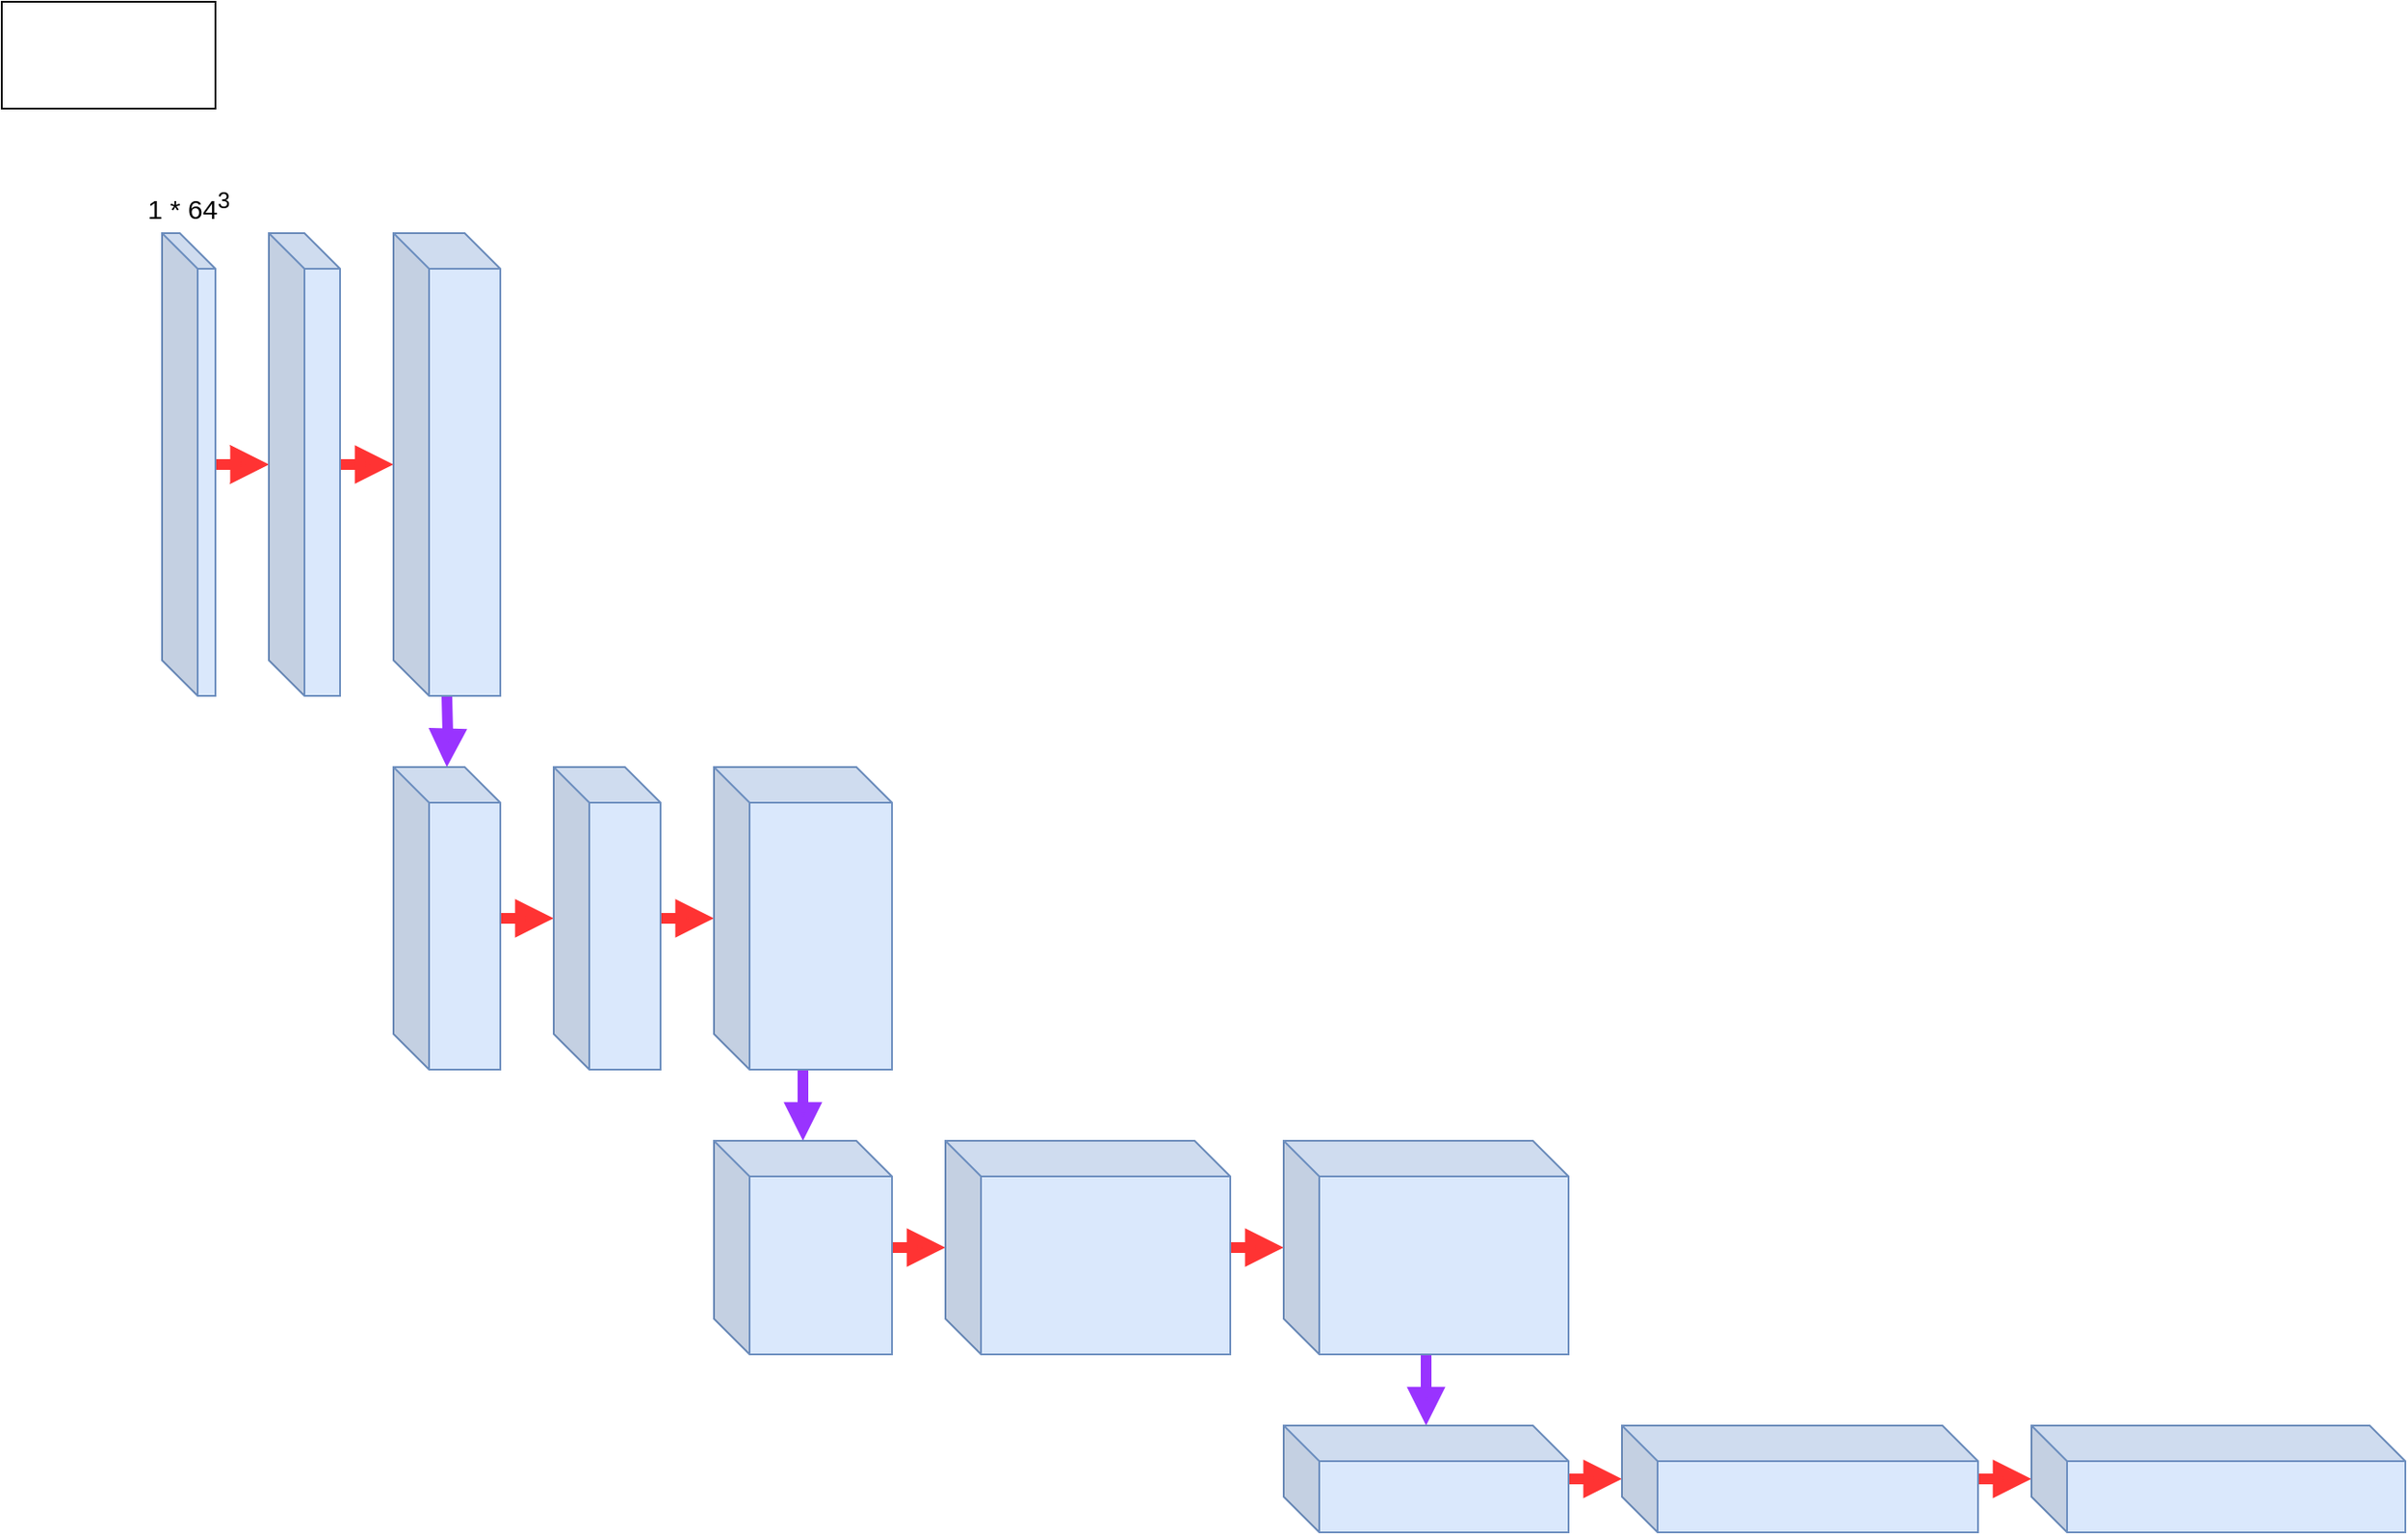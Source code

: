 <mxfile version="10.6.1" type="github"><diagram id="OT7CdznZfKzM4EVrRftR" name="Page-1"><mxGraphModel dx="1516" dy="888" grid="1" gridSize="10" guides="1" tooltips="1" connect="1" arrows="1" fold="1" page="1" pageScale="1" pageWidth="4681" pageHeight="3300" math="0" shadow="0"><root><mxCell id="0"/><mxCell id="1" parent="0"/><mxCell id="gYt41xkdqZ6_4FO94sna-6" value="" style="edgeStyle=orthogonalEdgeStyle;rounded=0;orthogonalLoop=1;jettySize=auto;html=1;strokeWidth=5;strokeColor=#EA6B66;" edge="1" parent="1" source="gYt41xkdqZ6_4FO94sna-3" target="gYt41xkdqZ6_4FO94sna-4"><mxGeometry relative="1" as="geometry"><mxPoint x="200" y="240" as="targetPoint"/></mxGeometry></mxCell><mxCell id="gYt41xkdqZ6_4FO94sna-19" value="" style="edgeStyle=orthogonalEdgeStyle;rounded=0;orthogonalLoop=1;jettySize=auto;html=1;strokeColor=#FF3333;strokeWidth=6;endArrow=block;endFill=1;" edge="1" parent="1" source="gYt41xkdqZ6_4FO94sna-3" target="gYt41xkdqZ6_4FO94sna-4"><mxGeometry relative="1" as="geometry"/></mxCell><mxCell id="gYt41xkdqZ6_4FO94sna-3" value="" style="shape=cube;whiteSpace=wrap;html=1;boundedLbl=1;backgroundOutline=1;darkOpacity=0.05;darkOpacity2=0.1;fillColor=#dae8fc;strokeColor=#6c8ebf;" vertex="1" parent="1"><mxGeometry x="110" y="150" width="30" height="260" as="geometry"/></mxCell><mxCell id="gYt41xkdqZ6_4FO94sna-15" value="" style="edgeStyle=orthogonalEdgeStyle;rounded=0;orthogonalLoop=1;jettySize=auto;html=1;strokeColor=#FF3333;strokeWidth=6;endArrow=block;endFill=1;" edge="1" parent="1" source="gYt41xkdqZ6_4FO94sna-4" target="gYt41xkdqZ6_4FO94sna-14"><mxGeometry relative="1" as="geometry"/></mxCell><mxCell id="gYt41xkdqZ6_4FO94sna-4" value="" style="shape=cube;whiteSpace=wrap;html=1;boundedLbl=1;backgroundOutline=1;darkOpacity=0.05;darkOpacity2=0.1;fillColor=#dae8fc;strokeColor=#6c8ebf;" vertex="1" parent="1"><mxGeometry x="170" y="150" width="40" height="260" as="geometry"/></mxCell><mxCell id="gYt41xkdqZ6_4FO94sna-18" value="" style="edgeStyle=orthogonalEdgeStyle;rounded=0;orthogonalLoop=1;jettySize=auto;html=1;strokeColor=#9933FF;strokeWidth=6;endArrow=block;endFill=1;" edge="1" parent="1" target="gYt41xkdqZ6_4FO94sna-17"><mxGeometry relative="1" as="geometry"><mxPoint x="270" y="410" as="sourcePoint"/></mxGeometry></mxCell><mxCell id="gYt41xkdqZ6_4FO94sna-14" value="" style="shape=cube;whiteSpace=wrap;html=1;boundedLbl=1;backgroundOutline=1;darkOpacity=0.05;darkOpacity2=0.1;fillColor=#dae8fc;strokeColor=#6c8ebf;" vertex="1" parent="1"><mxGeometry x="240" y="150" width="60" height="260" as="geometry"/></mxCell><mxCell id="gYt41xkdqZ6_4FO94sna-21" value="" style="edgeStyle=orthogonalEdgeStyle;rounded=0;orthogonalLoop=1;jettySize=auto;html=1;strokeColor=#FF3333;strokeWidth=6;endArrow=block;endFill=1;" edge="1" parent="1" source="gYt41xkdqZ6_4FO94sna-17" target="gYt41xkdqZ6_4FO94sna-20"><mxGeometry relative="1" as="geometry"/></mxCell><mxCell id="gYt41xkdqZ6_4FO94sna-17" value="" style="shape=cube;whiteSpace=wrap;html=1;boundedLbl=1;backgroundOutline=1;darkOpacity=0.05;darkOpacity2=0.1;fillColor=#dae8fc;strokeColor=#6c8ebf;" vertex="1" parent="1"><mxGeometry x="240" y="450" width="60" height="170" as="geometry"/></mxCell><mxCell id="gYt41xkdqZ6_4FO94sna-23" value="" style="edgeStyle=orthogonalEdgeStyle;rounded=0;orthogonalLoop=1;jettySize=auto;html=1;strokeColor=#FF3333;strokeWidth=6;endArrow=block;endFill=1;" edge="1" parent="1" source="gYt41xkdqZ6_4FO94sna-20" target="gYt41xkdqZ6_4FO94sna-22"><mxGeometry relative="1" as="geometry"/></mxCell><mxCell id="gYt41xkdqZ6_4FO94sna-20" value="" style="shape=cube;whiteSpace=wrap;html=1;boundedLbl=1;backgroundOutline=1;darkOpacity=0.05;darkOpacity2=0.1;fillColor=#dae8fc;strokeColor=#6c8ebf;" vertex="1" parent="1"><mxGeometry x="330" y="450" width="60" height="170" as="geometry"/></mxCell><mxCell id="gYt41xkdqZ6_4FO94sna-26" value="" style="edgeStyle=orthogonalEdgeStyle;rounded=0;orthogonalLoop=1;jettySize=auto;html=1;endArrow=block;endFill=1;strokeColor=#9933FF;strokeWidth=6;" edge="1" parent="1" source="gYt41xkdqZ6_4FO94sna-22" target="gYt41xkdqZ6_4FO94sna-25"><mxGeometry relative="1" as="geometry"/></mxCell><mxCell id="gYt41xkdqZ6_4FO94sna-22" value="" style="shape=cube;whiteSpace=wrap;html=1;boundedLbl=1;backgroundOutline=1;darkOpacity=0.05;darkOpacity2=0.1;fillColor=#dae8fc;strokeColor=#6c8ebf;" vertex="1" parent="1"><mxGeometry x="420" y="450" width="100" height="170" as="geometry"/></mxCell><mxCell id="gYt41xkdqZ6_4FO94sna-28" value="" style="edgeStyle=orthogonalEdgeStyle;rounded=0;orthogonalLoop=1;jettySize=auto;html=1;endArrow=block;endFill=1;strokeColor=#FF3333;strokeWidth=6;" edge="1" parent="1" source="gYt41xkdqZ6_4FO94sna-25" target="gYt41xkdqZ6_4FO94sna-27"><mxGeometry relative="1" as="geometry"/></mxCell><mxCell id="gYt41xkdqZ6_4FO94sna-25" value="" style="shape=cube;whiteSpace=wrap;html=1;boundedLbl=1;backgroundOutline=1;darkOpacity=0.05;darkOpacity2=0.1;fillColor=#dae8fc;strokeColor=#6c8ebf;" vertex="1" parent="1"><mxGeometry x="420" y="660" width="100" height="120" as="geometry"/></mxCell><mxCell id="gYt41xkdqZ6_4FO94sna-30" value="" style="edgeStyle=orthogonalEdgeStyle;rounded=0;orthogonalLoop=1;jettySize=auto;html=1;endArrow=block;endFill=1;strokeColor=#FF3333;strokeWidth=6;" edge="1" parent="1" source="gYt41xkdqZ6_4FO94sna-27" target="gYt41xkdqZ6_4FO94sna-29"><mxGeometry relative="1" as="geometry"/></mxCell><mxCell id="gYt41xkdqZ6_4FO94sna-27" value="" style="shape=cube;whiteSpace=wrap;html=1;boundedLbl=1;backgroundOutline=1;darkOpacity=0.05;darkOpacity2=0.1;fillColor=#dae8fc;strokeColor=#6c8ebf;" vertex="1" parent="1"><mxGeometry x="550" y="660" width="160" height="120" as="geometry"/></mxCell><mxCell id="gYt41xkdqZ6_4FO94sna-32" value="" style="edgeStyle=orthogonalEdgeStyle;rounded=0;orthogonalLoop=1;jettySize=auto;html=1;endArrow=block;endFill=1;strokeColor=#9933FF;strokeWidth=6;" edge="1" parent="1" source="gYt41xkdqZ6_4FO94sna-29" target="gYt41xkdqZ6_4FO94sna-31"><mxGeometry relative="1" as="geometry"/></mxCell><mxCell id="gYt41xkdqZ6_4FO94sna-29" value="" style="shape=cube;whiteSpace=wrap;html=1;boundedLbl=1;backgroundOutline=1;darkOpacity=0.05;darkOpacity2=0.1;fillColor=#dae8fc;strokeColor=#6c8ebf;" vertex="1" parent="1"><mxGeometry x="740" y="660" width="160" height="120" as="geometry"/></mxCell><mxCell id="gYt41xkdqZ6_4FO94sna-34" value="" style="edgeStyle=orthogonalEdgeStyle;rounded=0;orthogonalLoop=1;jettySize=auto;html=1;endArrow=block;endFill=1;strokeColor=#FF3333;strokeWidth=6;" edge="1" parent="1" source="gYt41xkdqZ6_4FO94sna-31" target="gYt41xkdqZ6_4FO94sna-33"><mxGeometry relative="1" as="geometry"/></mxCell><mxCell id="gYt41xkdqZ6_4FO94sna-31" value="" style="shape=cube;whiteSpace=wrap;html=1;boundedLbl=1;backgroundOutline=1;darkOpacity=0.05;darkOpacity2=0.1;fillColor=#dae8fc;strokeColor=#6c8ebf;" vertex="1" parent="1"><mxGeometry x="740" y="820" width="160" height="60" as="geometry"/></mxCell><mxCell id="gYt41xkdqZ6_4FO94sna-36" value="" style="edgeStyle=orthogonalEdgeStyle;rounded=0;orthogonalLoop=1;jettySize=auto;html=1;endArrow=block;endFill=1;strokeColor=#FF3333;strokeWidth=6;" edge="1" parent="1" source="gYt41xkdqZ6_4FO94sna-33" target="gYt41xkdqZ6_4FO94sna-35"><mxGeometry relative="1" as="geometry"/></mxCell><mxCell id="gYt41xkdqZ6_4FO94sna-33" value="" style="shape=cube;whiteSpace=wrap;html=1;boundedLbl=1;backgroundOutline=1;darkOpacity=0.05;darkOpacity2=0.1;fillColor=#dae8fc;strokeColor=#6c8ebf;" vertex="1" parent="1"><mxGeometry x="930" y="820" width="200" height="60" as="geometry"/></mxCell><mxCell id="gYt41xkdqZ6_4FO94sna-35" value="" style="shape=cube;whiteSpace=wrap;html=1;boundedLbl=1;backgroundOutline=1;darkOpacity=0.05;darkOpacity2=0.1;fillColor=#dae8fc;strokeColor=#6c8ebf;" vertex="1" parent="1"><mxGeometry x="1160" y="820" width="210" height="60" as="geometry"/></mxCell><mxCell id="gYt41xkdqZ6_4FO94sna-8" value="" style="rounded=0;whiteSpace=wrap;html=1;" vertex="1" parent="1"><mxGeometry x="20" y="20" width="120" height="60" as="geometry"/></mxCell><mxCell id="gYt41xkdqZ6_4FO94sna-16" value="&lt;font style=&quot;font-size: 15px&quot;&gt;1 * 64&lt;sup&gt;3&lt;/sup&gt;&lt;/font&gt;&lt;br&gt;" style="text;html=1;resizable=0;points=[];autosize=1;align=left;verticalAlign=top;spacingTop=-4;" vertex="1" parent="1"><mxGeometry x="100" y="122" width="60" height="20" as="geometry"/></mxCell></root></mxGraphModel></diagram><diagram id="I3cV8x7JW-P3rdszUzVo" name="Page-2"><mxGraphModel dx="3032" dy="1776" grid="1" gridSize="10" guides="1" tooltips="1" connect="1" arrows="1" fold="1" page="1" pageScale="1" pageWidth="4681" pageHeight="3300" math="0" shadow="0"><root><mxCell id="PoM1R7yY2m68nPB4dvjF-0"/><mxCell id="PoM1R7yY2m68nPB4dvjF-1" parent="PoM1R7yY2m68nPB4dvjF-0"/><mxCell id="mTgXHp2t-c34Q8qhjJe6-192" value="" style="edgeStyle=orthogonalEdgeStyle;rounded=0;orthogonalLoop=1;jettySize=auto;html=1;strokeWidth=5;strokeColor=#000099;" edge="1" parent="PoM1R7yY2m68nPB4dvjF-1" source="mTgXHp2t-c34Q8qhjJe6-194" target="mTgXHp2t-c34Q8qhjJe6-196"><mxGeometry relative="1" as="geometry"><mxPoint x="3720" y="510" as="targetPoint"/></mxGeometry></mxCell><mxCell id="mTgXHp2t-c34Q8qhjJe6-193" value="" style="edgeStyle=orthogonalEdgeStyle;rounded=0;orthogonalLoop=1;jettySize=auto;html=1;strokeColor=#0000CC;strokeWidth=10;endArrow=none;endFill=0;verticalAlign=middle;startArrow=block;startFill=1;" edge="1" parent="PoM1R7yY2m68nPB4dvjF-1" source="mTgXHp2t-c34Q8qhjJe6-194" target="mTgXHp2t-c34Q8qhjJe6-196"><mxGeometry relative="1" as="geometry"/></mxCell><mxCell id="mTgXHp2t-c34Q8qhjJe6-194" value="&lt;font style=&quot;font-size: 30px&quot;&gt;4 * 64&lt;sup style=&quot;font-size: 30px&quot;&gt;3&lt;/sup&gt;&lt;/font&gt;" style="shape=cube;whiteSpace=wrap;html=1;boundedLbl=1;backgroundOutline=1;darkOpacity=0.05;darkOpacity2=0.1;fillColor=#dae8fc;strokeColor=#6c8ebf;size=20;fontSize=30;" vertex="1" parent="PoM1R7yY2m68nPB4dvjF-1"><mxGeometry x="3630" y="420" width="182" height="108" as="geometry"/></mxCell><mxCell id="mTgXHp2t-c34Q8qhjJe6-195" value="" style="edgeStyle=orthogonalEdgeStyle;rounded=0;orthogonalLoop=1;jettySize=auto;html=1;strokeColor=#FF3333;strokeWidth=10;endArrow=none;endFill=0;verticalAlign=middle;startArrow=block;startFill=1;" edge="1" parent="PoM1R7yY2m68nPB4dvjF-1" source="mTgXHp2t-c34Q8qhjJe6-196" target="mTgXHp2t-c34Q8qhjJe6-198"><mxGeometry relative="1" as="geometry"/></mxCell><mxCell id="mTgXHp2t-c34Q8qhjJe6-196" value="&lt;span style=&quot;font-size: 30px&quot;&gt;32 * 64&lt;/span&gt;&lt;sup style=&quot;font-size: 30px&quot;&gt;3&lt;/sup&gt;" style="shape=cube;whiteSpace=wrap;html=1;boundedLbl=1;backgroundOutline=1;darkOpacity=0.05;darkOpacity2=0.1;fillColor=#dae8fc;strokeColor=#6c8ebf;size=20;fontSize=30;" vertex="1" parent="PoM1R7yY2m68nPB4dvjF-1"><mxGeometry x="3630" y="570" width="182" height="108" as="geometry"/></mxCell><mxCell id="mTgXHp2t-c34Q8qhjJe6-197" value="" style="edgeStyle=orthogonalEdgeStyle;rounded=0;orthogonalLoop=1;jettySize=auto;html=1;endArrow=none;endFill=0;strokeColor=#FF8000;strokeWidth=10;verticalAlign=middle;startArrow=block;startFill=1;" edge="1" parent="PoM1R7yY2m68nPB4dvjF-1" source="mTgXHp2t-c34Q8qhjJe6-198" target="mTgXHp2t-c34Q8qhjJe6-199"><mxGeometry relative="1" as="geometry"/></mxCell><mxCell id="mTgXHp2t-c34Q8qhjJe6-198" value="&lt;span&gt;64 * 64&lt;/span&gt;&lt;sup&gt;3&lt;/sup&gt;" style="shape=cube;whiteSpace=wrap;html=1;boundedLbl=1;backgroundOutline=1;darkOpacity=0.05;darkOpacity2=0.1;fillColor=#dae8fc;strokeColor=#6c8ebf;size=20;fontSize=30;" vertex="1" parent="PoM1R7yY2m68nPB4dvjF-1"><mxGeometry x="3630" y="720" width="182" height="108" as="geometry"/></mxCell><mxCell id="mTgXHp2t-c34Q8qhjJe6-199" value="&lt;span&gt;64 * 32&lt;/span&gt;&lt;sup&gt;3&lt;/sup&gt;" style="shape=cube;whiteSpace=wrap;html=1;boundedLbl=1;backgroundOutline=1;darkOpacity=0.05;darkOpacity2=0.1;fillColor=#dae8fc;strokeColor=#6c8ebf;size=20;fontSize=30;" vertex="1" parent="PoM1R7yY2m68nPB4dvjF-1"><mxGeometry x="3630" y="870" width="182" height="108" as="geometry"/></mxCell><mxCell id="mTgXHp2t-c34Q8qhjJe6-200" value="" style="edgeStyle=orthogonalEdgeStyle;rounded=0;orthogonalLoop=1;jettySize=auto;html=1;strokeWidth=5;strokeColor=#EA6B66;" edge="1" parent="PoM1R7yY2m68nPB4dvjF-1" target="mTgXHp2t-c34Q8qhjJe6-203"><mxGeometry relative="1" as="geometry"><mxPoint x="3720" y="960" as="targetPoint"/><mxPoint x="3720" y="978" as="sourcePoint"/></mxGeometry></mxCell><mxCell id="mTgXHp2t-c34Q8qhjJe6-201" value="" style="edgeStyle=orthogonalEdgeStyle;rounded=0;orthogonalLoop=1;jettySize=auto;html=1;strokeColor=#FF3333;strokeWidth=10;endArrow=none;endFill=0;verticalAlign=middle;startArrow=block;startFill=1;" edge="1" parent="PoM1R7yY2m68nPB4dvjF-1" target="mTgXHp2t-c34Q8qhjJe6-203"><mxGeometry relative="1" as="geometry"><mxPoint x="3720" y="978" as="sourcePoint"/></mxGeometry></mxCell><mxCell id="mTgXHp2t-c34Q8qhjJe6-202" value="" style="edgeStyle=orthogonalEdgeStyle;rounded=0;orthogonalLoop=1;jettySize=auto;html=1;strokeColor=#FF3333;strokeWidth=10;endArrow=none;endFill=0;verticalAlign=middle;startArrow=block;startFill=1;" edge="1" parent="PoM1R7yY2m68nPB4dvjF-1" source="mTgXHp2t-c34Q8qhjJe6-203" target="mTgXHp2t-c34Q8qhjJe6-204"><mxGeometry relative="1" as="geometry"/></mxCell><mxCell id="mTgXHp2t-c34Q8qhjJe6-203" value="&lt;span style=&quot;font-size: 30px&quot;&gt;64 * 32&lt;/span&gt;&lt;sup style=&quot;font-size: 30px&quot;&gt;3&lt;/sup&gt;" style="shape=cube;whiteSpace=wrap;html=1;boundedLbl=1;backgroundOutline=1;darkOpacity=0.05;darkOpacity2=0.1;fillColor=#dae8fc;strokeColor=#6c8ebf;size=20;fontSize=30;" vertex="1" parent="PoM1R7yY2m68nPB4dvjF-1"><mxGeometry x="3630" y="1020" width="182" height="108" as="geometry"/></mxCell><mxCell id="mTgXHp2t-c34Q8qhjJe6-204" value="&lt;span&gt;128 * 32&lt;/span&gt;&lt;sup&gt;3&lt;/sup&gt;" style="shape=cube;whiteSpace=wrap;html=1;boundedLbl=1;backgroundOutline=1;darkOpacity=0.05;darkOpacity2=0.1;fillColor=#dae8fc;strokeColor=#6c8ebf;size=20;fontSize=30;" vertex="1" parent="PoM1R7yY2m68nPB4dvjF-1"><mxGeometry x="3630" y="1170" width="182" height="108" as="geometry"/></mxCell><mxCell id="mTgXHp2t-c34Q8qhjJe6-205" value="" style="edgeStyle=orthogonalEdgeStyle;rounded=0;orthogonalLoop=1;jettySize=auto;html=1;endArrow=none;endFill=0;strokeColor=#FF8000;strokeWidth=10;verticalAlign=middle;startArrow=block;startFill=1;" edge="1" parent="PoM1R7yY2m68nPB4dvjF-1" target="mTgXHp2t-c34Q8qhjJe6-206"><mxGeometry relative="1" as="geometry"><mxPoint x="3720" y="1278" as="sourcePoint"/></mxGeometry></mxCell><mxCell id="mTgXHp2t-c34Q8qhjJe6-206" value="&lt;span&gt;128 * 16&lt;/span&gt;&lt;sup&gt;3&lt;/sup&gt;" style="shape=cube;whiteSpace=wrap;html=1;boundedLbl=1;backgroundOutline=1;darkOpacity=0.05;darkOpacity2=0.1;fillColor=#dae8fc;strokeColor=#6c8ebf;size=20;fontSize=30;" vertex="1" parent="PoM1R7yY2m68nPB4dvjF-1"><mxGeometry x="3630" y="1320" width="182" height="108" as="geometry"/></mxCell><mxCell id="mTgXHp2t-c34Q8qhjJe6-207" value="" style="edgeStyle=orthogonalEdgeStyle;rounded=0;orthogonalLoop=1;jettySize=auto;html=1;strokeWidth=5;strokeColor=#EA6B66;" edge="1" parent="PoM1R7yY2m68nPB4dvjF-1" target="mTgXHp2t-c34Q8qhjJe6-210"><mxGeometry relative="1" as="geometry"><mxPoint x="3720" y="1410" as="targetPoint"/><mxPoint x="3720" y="1428" as="sourcePoint"/></mxGeometry></mxCell><mxCell id="mTgXHp2t-c34Q8qhjJe6-208" value="" style="edgeStyle=orthogonalEdgeStyle;rounded=0;orthogonalLoop=1;jettySize=auto;html=1;strokeColor=#FF3333;strokeWidth=10;endArrow=none;endFill=0;verticalAlign=middle;startArrow=block;startFill=1;" edge="1" parent="PoM1R7yY2m68nPB4dvjF-1" target="mTgXHp2t-c34Q8qhjJe6-210"><mxGeometry relative="1" as="geometry"><mxPoint x="3720" y="1428" as="sourcePoint"/></mxGeometry></mxCell><mxCell id="mTgXHp2t-c34Q8qhjJe6-209" value="" style="edgeStyle=orthogonalEdgeStyle;rounded=0;orthogonalLoop=1;jettySize=auto;html=1;strokeColor=#FF3333;strokeWidth=10;endArrow=none;endFill=0;verticalAlign=middle;startArrow=block;startFill=1;" edge="1" parent="PoM1R7yY2m68nPB4dvjF-1" source="mTgXHp2t-c34Q8qhjJe6-210" target="mTgXHp2t-c34Q8qhjJe6-211"><mxGeometry relative="1" as="geometry"/></mxCell><mxCell id="mTgXHp2t-c34Q8qhjJe6-210" value="&lt;span style=&quot;font-size: 30px&quot;&gt;128 * 16&lt;/span&gt;&lt;sup style=&quot;font-size: 30px&quot;&gt;3&lt;/sup&gt;" style="shape=cube;whiteSpace=wrap;html=1;boundedLbl=1;backgroundOutline=1;darkOpacity=0.05;darkOpacity2=0.1;fillColor=#dae8fc;strokeColor=#6c8ebf;size=20;fontSize=30;" vertex="1" parent="PoM1R7yY2m68nPB4dvjF-1"><mxGeometry x="3630" y="1470" width="182" height="108" as="geometry"/></mxCell><mxCell id="mTgXHp2t-c34Q8qhjJe6-211" value="&lt;span&gt;256 * 16&lt;/span&gt;&lt;sup&gt;3&lt;/sup&gt;" style="shape=cube;whiteSpace=wrap;html=1;boundedLbl=1;backgroundOutline=1;darkOpacity=0.05;darkOpacity2=0.1;fillColor=#dae8fc;strokeColor=#6c8ebf;size=20;fontSize=30;" vertex="1" parent="PoM1R7yY2m68nPB4dvjF-1"><mxGeometry x="3630" y="1620" width="182" height="108" as="geometry"/></mxCell><mxCell id="mTgXHp2t-c34Q8qhjJe6-212" value="" style="edgeStyle=orthogonalEdgeStyle;rounded=0;orthogonalLoop=1;jettySize=auto;html=1;endArrow=none;endFill=0;strokeColor=#FF8000;strokeWidth=10;verticalAlign=middle;startArrow=block;startFill=1;" edge="1" parent="PoM1R7yY2m68nPB4dvjF-1" target="mTgXHp2t-c34Q8qhjJe6-213"><mxGeometry relative="1" as="geometry"><mxPoint x="3720" y="1728" as="sourcePoint"/></mxGeometry></mxCell><mxCell id="mTgXHp2t-c34Q8qhjJe6-213" value="&lt;span&gt;256 * 8&lt;/span&gt;&lt;sup&gt;3&lt;/sup&gt;" style="shape=cube;whiteSpace=wrap;html=1;boundedLbl=1;backgroundOutline=1;darkOpacity=0.05;darkOpacity2=0.1;fillColor=#dae8fc;strokeColor=#6c8ebf;size=20;fontSize=30;" vertex="1" parent="PoM1R7yY2m68nPB4dvjF-1"><mxGeometry x="3630" y="1770" width="182" height="108" as="geometry"/></mxCell><mxCell id="mTgXHp2t-c34Q8qhjJe6-229" value="" style="edgeStyle=orthogonalEdgeStyle;rounded=0;orthogonalLoop=1;jettySize=auto;html=1;strokeColor=#FF3333;strokeWidth=10;endArrow=none;endFill=0;verticalAlign=middle;startArrow=block;startFill=1;" edge="1" parent="PoM1R7yY2m68nPB4dvjF-1"><mxGeometry relative="1" as="geometry"><mxPoint x="3721" y="1874" as="sourcePoint"/><mxPoint x="3721" y="1916" as="targetPoint"/></mxGeometry></mxCell><mxCell id="mTgXHp2t-c34Q8qhjJe6-259" value="&lt;span&gt;256 * 8&lt;/span&gt;&lt;sup&gt;3&lt;/sup&gt;" style="shape=cube;whiteSpace=wrap;html=1;boundedLbl=1;backgroundOutline=1;darkOpacity=0.05;darkOpacity2=0.1;fillColor=#CCFFE6;strokeColor=#6c8ebf;size=20;fontSize=30;" vertex="1" parent="PoM1R7yY2m68nPB4dvjF-1"><mxGeometry x="3630" y="1920" width="182" height="108" as="geometry"/></mxCell><mxCell id="mTgXHp2t-c34Q8qhjJe6-258" value="&lt;span&gt;64 * 64&lt;/span&gt;&lt;sup&gt;3&lt;/sup&gt;" style="shape=cube;whiteSpace=wrap;html=1;boundedLbl=1;backgroundOutline=1;darkOpacity=0.05;darkOpacity2=0.1;fillColor=#CCFFE6;strokeColor=#6c8ebf;size=20;fontSize=30;" vertex="1" parent="PoM1R7yY2m68nPB4dvjF-1"><mxGeometry x="3476" y="1620" width="182" height="108" as="geometry"/></mxCell><mxCell id="mTgXHp2t-c34Q8qhjJe6-257" value="&lt;span&gt;128 * 32&lt;/span&gt;&lt;sup&gt;3&lt;/sup&gt;" style="shape=cube;whiteSpace=wrap;html=1;boundedLbl=1;backgroundOutline=1;darkOpacity=0.05;darkOpacity2=0.1;fillColor=#CCFFE6;strokeColor=#6c8ebf;size=20;fontSize=30;" vertex="1" parent="PoM1R7yY2m68nPB4dvjF-1"><mxGeometry x="3476" y="1170" width="182" height="108" as="geometry"/></mxCell><mxCell id="mTgXHp2t-c34Q8qhjJe6-255" value="&lt;span&gt;64 * 64&lt;/span&gt;&lt;sup&gt;3&lt;/sup&gt;" style="shape=cube;whiteSpace=wrap;html=1;boundedLbl=1;backgroundOutline=1;darkOpacity=0.05;darkOpacity2=0.1;fillColor=#CCFFE6;strokeColor=#6c8ebf;size=20;fontSize=30;" vertex="1" parent="PoM1R7yY2m68nPB4dvjF-1"><mxGeometry x="3476" y="720" width="182" height="108" as="geometry"/></mxCell><mxCell id="mTgXHp2t-c34Q8qhjJe6-0" value="" style="edgeStyle=orthogonalEdgeStyle;rounded=0;orthogonalLoop=1;jettySize=auto;html=1;strokeWidth=5;strokeColor=#EA6B66;" edge="1" parent="PoM1R7yY2m68nPB4dvjF-1" source="mTgXHp2t-c34Q8qhjJe6-2" target="mTgXHp2t-c34Q8qhjJe6-4"><mxGeometry relative="1" as="geometry"><mxPoint x="460" y="510" as="targetPoint"/></mxGeometry></mxCell><mxCell id="mTgXHp2t-c34Q8qhjJe6-1" value="" style="edgeStyle=orthogonalEdgeStyle;rounded=0;orthogonalLoop=1;jettySize=auto;html=1;strokeColor=#FF3333;strokeWidth=10;endArrow=block;endFill=1;" edge="1" parent="PoM1R7yY2m68nPB4dvjF-1" source="mTgXHp2t-c34Q8qhjJe6-2" target="mTgXHp2t-c34Q8qhjJe6-4"><mxGeometry relative="1" as="geometry"/></mxCell><mxCell id="mTgXHp2t-c34Q8qhjJe6-2" value="&lt;font style=&quot;font-size: 30px&quot;&gt;1 * 64&lt;sup style=&quot;font-size: 30px;&quot;&gt;3&lt;/sup&gt;&lt;/font&gt;" style="shape=cube;whiteSpace=wrap;html=1;boundedLbl=1;backgroundOutline=1;darkOpacity=0.05;darkOpacity2=0.1;fillColor=#dae8fc;strokeColor=#6c8ebf;size=20;fontSize=30;" vertex="1" parent="PoM1R7yY2m68nPB4dvjF-1"><mxGeometry x="370" y="420" width="180" height="108" as="geometry"/></mxCell><mxCell id="mTgXHp2t-c34Q8qhjJe6-3" value="" style="edgeStyle=orthogonalEdgeStyle;rounded=0;orthogonalLoop=1;jettySize=auto;html=1;strokeColor=#FF3333;strokeWidth=10;endArrow=block;endFill=1;" edge="1" parent="PoM1R7yY2m68nPB4dvjF-1" source="mTgXHp2t-c34Q8qhjJe6-4" target="mTgXHp2t-c34Q8qhjJe6-6"><mxGeometry relative="1" as="geometry"/></mxCell><mxCell id="mTgXHp2t-c34Q8qhjJe6-4" value="&lt;span style=&quot;font-size: 30px&quot;&gt;32 * 64&lt;/span&gt;&lt;sup style=&quot;font-size: 30px&quot;&gt;3&lt;/sup&gt;" style="shape=cube;whiteSpace=wrap;html=1;boundedLbl=1;backgroundOutline=1;darkOpacity=0.05;darkOpacity2=0.1;fillColor=#dae8fc;strokeColor=#6c8ebf;size=20;fontSize=30;" vertex="1" parent="PoM1R7yY2m68nPB4dvjF-1"><mxGeometry x="370" y="570" width="180" height="108" as="geometry"/></mxCell><mxCell id="mTgXHp2t-c34Q8qhjJe6-29" value="" style="edgeStyle=orthogonalEdgeStyle;rounded=0;orthogonalLoop=1;jettySize=auto;html=1;endArrow=block;endFill=1;strokeColor=#9933FF;strokeWidth=10;" edge="1" parent="PoM1R7yY2m68nPB4dvjF-1" source="mTgXHp2t-c34Q8qhjJe6-6" target="mTgXHp2t-c34Q8qhjJe6-28"><mxGeometry relative="1" as="geometry"/></mxCell><mxCell id="mTgXHp2t-c34Q8qhjJe6-6" value="&lt;span&gt;64 * 64&lt;/span&gt;&lt;sup&gt;3&lt;/sup&gt;" style="shape=cube;whiteSpace=wrap;html=1;boundedLbl=1;backgroundOutline=1;darkOpacity=0.05;darkOpacity2=0.1;fillColor=#dae8fc;strokeColor=#6c8ebf;size=20;fontSize=30;" vertex="1" parent="PoM1R7yY2m68nPB4dvjF-1"><mxGeometry x="370" y="720" width="180" height="108" as="geometry"/></mxCell><mxCell id="mTgXHp2t-c34Q8qhjJe6-28" value="&lt;span&gt;64 * 32&lt;/span&gt;&lt;sup&gt;3&lt;/sup&gt;" style="shape=cube;whiteSpace=wrap;html=1;boundedLbl=1;backgroundOutline=1;darkOpacity=0.05;darkOpacity2=0.1;fillColor=#dae8fc;strokeColor=#6c8ebf;size=20;fontSize=30;" vertex="1" parent="PoM1R7yY2m68nPB4dvjF-1"><mxGeometry x="370" y="870" width="180" height="108" as="geometry"/></mxCell><mxCell id="mTgXHp2t-c34Q8qhjJe6-30" value="" style="edgeStyle=orthogonalEdgeStyle;rounded=0;orthogonalLoop=1;jettySize=auto;html=1;strokeWidth=5;strokeColor=#EA6B66;" edge="1" parent="PoM1R7yY2m68nPB4dvjF-1" target="mTgXHp2t-c34Q8qhjJe6-33"><mxGeometry relative="1" as="geometry"><mxPoint x="460" y="960" as="targetPoint"/><mxPoint x="460" y="978" as="sourcePoint"/></mxGeometry></mxCell><mxCell id="mTgXHp2t-c34Q8qhjJe6-31" value="" style="edgeStyle=orthogonalEdgeStyle;rounded=0;orthogonalLoop=1;jettySize=auto;html=1;strokeColor=#FF3333;strokeWidth=10;endArrow=block;endFill=1;" edge="1" parent="PoM1R7yY2m68nPB4dvjF-1" target="mTgXHp2t-c34Q8qhjJe6-33"><mxGeometry relative="1" as="geometry"><mxPoint x="460" y="978" as="sourcePoint"/></mxGeometry></mxCell><mxCell id="mTgXHp2t-c34Q8qhjJe6-32" value="" style="edgeStyle=orthogonalEdgeStyle;rounded=0;orthogonalLoop=1;jettySize=auto;html=1;strokeColor=#FF3333;strokeWidth=10;endArrow=block;endFill=1;" edge="1" parent="PoM1R7yY2m68nPB4dvjF-1" source="mTgXHp2t-c34Q8qhjJe6-33" target="mTgXHp2t-c34Q8qhjJe6-34"><mxGeometry relative="1" as="geometry"/></mxCell><mxCell id="mTgXHp2t-c34Q8qhjJe6-33" value="&lt;span style=&quot;font-size: 30px&quot;&gt;64 * 32&lt;/span&gt;&lt;sup style=&quot;font-size: 30px&quot;&gt;3&lt;/sup&gt;" style="shape=cube;whiteSpace=wrap;html=1;boundedLbl=1;backgroundOutline=1;darkOpacity=0.05;darkOpacity2=0.1;fillColor=#dae8fc;strokeColor=#6c8ebf;size=20;fontSize=30;" vertex="1" parent="PoM1R7yY2m68nPB4dvjF-1"><mxGeometry x="370" y="1020" width="180" height="108" as="geometry"/></mxCell><mxCell id="mTgXHp2t-c34Q8qhjJe6-34" value="&lt;span&gt;128 * 32&lt;/span&gt;&lt;sup&gt;3&lt;/sup&gt;" style="shape=cube;whiteSpace=wrap;html=1;boundedLbl=1;backgroundOutline=1;darkOpacity=0.05;darkOpacity2=0.1;fillColor=#dae8fc;strokeColor=#6c8ebf;size=20;fontSize=30;" vertex="1" parent="PoM1R7yY2m68nPB4dvjF-1"><mxGeometry x="370" y="1170" width="180" height="108" as="geometry"/></mxCell><mxCell id="mTgXHp2t-c34Q8qhjJe6-35" value="" style="edgeStyle=orthogonalEdgeStyle;rounded=0;orthogonalLoop=1;jettySize=auto;html=1;endArrow=block;endFill=1;strokeColor=#9933FF;strokeWidth=10;" edge="1" parent="PoM1R7yY2m68nPB4dvjF-1" target="mTgXHp2t-c34Q8qhjJe6-36"><mxGeometry relative="1" as="geometry"><mxPoint x="460" y="1278" as="sourcePoint"/></mxGeometry></mxCell><mxCell id="mTgXHp2t-c34Q8qhjJe6-36" value="&lt;span&gt;128 * 16&lt;/span&gt;&lt;sup&gt;3&lt;/sup&gt;" style="shape=cube;whiteSpace=wrap;html=1;boundedLbl=1;backgroundOutline=1;darkOpacity=0.05;darkOpacity2=0.1;fillColor=#dae8fc;strokeColor=#6c8ebf;size=20;fontSize=30;" vertex="1" parent="PoM1R7yY2m68nPB4dvjF-1"><mxGeometry x="370" y="1320" width="180" height="108" as="geometry"/></mxCell><mxCell id="mTgXHp2t-c34Q8qhjJe6-37" value="" style="edgeStyle=orthogonalEdgeStyle;rounded=0;orthogonalLoop=1;jettySize=auto;html=1;strokeWidth=5;strokeColor=#EA6B66;" edge="1" parent="PoM1R7yY2m68nPB4dvjF-1" target="mTgXHp2t-c34Q8qhjJe6-40"><mxGeometry relative="1" as="geometry"><mxPoint x="460" y="1410" as="targetPoint"/><mxPoint x="460" y="1428" as="sourcePoint"/></mxGeometry></mxCell><mxCell id="mTgXHp2t-c34Q8qhjJe6-38" value="" style="edgeStyle=orthogonalEdgeStyle;rounded=0;orthogonalLoop=1;jettySize=auto;html=1;strokeColor=#FF3333;strokeWidth=10;endArrow=block;endFill=1;" edge="1" parent="PoM1R7yY2m68nPB4dvjF-1" target="mTgXHp2t-c34Q8qhjJe6-40"><mxGeometry relative="1" as="geometry"><mxPoint x="460" y="1428" as="sourcePoint"/></mxGeometry></mxCell><mxCell id="mTgXHp2t-c34Q8qhjJe6-39" value="" style="edgeStyle=orthogonalEdgeStyle;rounded=0;orthogonalLoop=1;jettySize=auto;html=1;strokeColor=#FF3333;strokeWidth=10;endArrow=block;endFill=1;" edge="1" parent="PoM1R7yY2m68nPB4dvjF-1" source="mTgXHp2t-c34Q8qhjJe6-40" target="mTgXHp2t-c34Q8qhjJe6-41"><mxGeometry relative="1" as="geometry"/></mxCell><mxCell id="mTgXHp2t-c34Q8qhjJe6-40" value="&lt;span style=&quot;font-size: 30px&quot;&gt;128 * 16&lt;/span&gt;&lt;sup style=&quot;font-size: 30px&quot;&gt;3&lt;/sup&gt;" style="shape=cube;whiteSpace=wrap;html=1;boundedLbl=1;backgroundOutline=1;darkOpacity=0.05;darkOpacity2=0.1;fillColor=#dae8fc;strokeColor=#6c8ebf;size=20;fontSize=30;" vertex="1" parent="PoM1R7yY2m68nPB4dvjF-1"><mxGeometry x="370" y="1470" width="180" height="108" as="geometry"/></mxCell><mxCell id="mTgXHp2t-c34Q8qhjJe6-41" value="&lt;span&gt;256 * 16&lt;/span&gt;&lt;sup&gt;3&lt;/sup&gt;" style="shape=cube;whiteSpace=wrap;html=1;boundedLbl=1;backgroundOutline=1;darkOpacity=0.05;darkOpacity2=0.1;fillColor=#dae8fc;strokeColor=#6c8ebf;size=20;fontSize=30;" vertex="1" parent="PoM1R7yY2m68nPB4dvjF-1"><mxGeometry x="370" y="1620" width="180" height="108" as="geometry"/></mxCell><mxCell id="mTgXHp2t-c34Q8qhjJe6-42" value="" style="edgeStyle=orthogonalEdgeStyle;rounded=0;orthogonalLoop=1;jettySize=auto;html=1;endArrow=block;endFill=1;strokeColor=#9933FF;strokeWidth=10;" edge="1" parent="PoM1R7yY2m68nPB4dvjF-1" target="mTgXHp2t-c34Q8qhjJe6-43"><mxGeometry relative="1" as="geometry"><mxPoint x="460" y="1728" as="sourcePoint"/></mxGeometry></mxCell><mxCell id="mTgXHp2t-c34Q8qhjJe6-43" value="&lt;span&gt;256 * 8&lt;/span&gt;&lt;sup&gt;3&lt;/sup&gt;" style="shape=cube;whiteSpace=wrap;html=1;boundedLbl=1;backgroundOutline=1;darkOpacity=0.05;darkOpacity2=0.1;fillColor=#dae8fc;strokeColor=#6c8ebf;size=20;fontSize=30;" vertex="1" parent="PoM1R7yY2m68nPB4dvjF-1"><mxGeometry x="370" y="1770" width="180" height="108" as="geometry"/></mxCell><mxCell id="mTgXHp2t-c34Q8qhjJe6-44" value="" style="edgeStyle=orthogonalEdgeStyle;rounded=0;orthogonalLoop=1;jettySize=auto;html=1;strokeWidth=5;strokeColor=#EA6B66;" edge="1" parent="PoM1R7yY2m68nPB4dvjF-1" target="mTgXHp2t-c34Q8qhjJe6-47"><mxGeometry relative="1" as="geometry"><mxPoint x="460" y="1860" as="targetPoint"/><mxPoint x="460" y="1878" as="sourcePoint"/></mxGeometry></mxCell><mxCell id="mTgXHp2t-c34Q8qhjJe6-45" value="" style="edgeStyle=orthogonalEdgeStyle;rounded=0;orthogonalLoop=1;jettySize=auto;html=1;strokeColor=#FF3333;strokeWidth=10;endArrow=block;endFill=1;" edge="1" parent="PoM1R7yY2m68nPB4dvjF-1" target="mTgXHp2t-c34Q8qhjJe6-47"><mxGeometry relative="1" as="geometry"><mxPoint x="460" y="1878" as="sourcePoint"/></mxGeometry></mxCell><mxCell id="mTgXHp2t-c34Q8qhjJe6-47" value="&lt;span style=&quot;font-size: 30px&quot;&gt;256 * 8&lt;/span&gt;&lt;sup style=&quot;font-size: 30px&quot;&gt;3&lt;/sup&gt;" style="shape=cube;whiteSpace=wrap;html=1;boundedLbl=1;backgroundOutline=1;darkOpacity=0.05;darkOpacity2=0.1;fillColor=#dae8fc;strokeColor=#6c8ebf;size=20;fontSize=30;" vertex="1" parent="PoM1R7yY2m68nPB4dvjF-1"><mxGeometry x="370" y="1920" width="180" height="108" as="geometry"/></mxCell><mxCell id="mTgXHp2t-c34Q8qhjJe6-49" value="" style="edgeStyle=orthogonalEdgeStyle;rounded=0;orthogonalLoop=1;jettySize=auto;html=1;strokeWidth=5;strokeColor=#EA6B66;" edge="1" parent="PoM1R7yY2m68nPB4dvjF-1" source="mTgXHp2t-c34Q8qhjJe6-51" target="mTgXHp2t-c34Q8qhjJe6-53"><mxGeometry relative="1" as="geometry"><mxPoint x="730" y="510" as="targetPoint"/></mxGeometry></mxCell><mxCell id="mTgXHp2t-c34Q8qhjJe6-50" value="" style="edgeStyle=orthogonalEdgeStyle;rounded=0;orthogonalLoop=1;jettySize=auto;html=1;strokeColor=#FF3333;strokeWidth=10;endArrow=block;endFill=1;" edge="1" parent="PoM1R7yY2m68nPB4dvjF-1" source="mTgXHp2t-c34Q8qhjJe6-51" target="mTgXHp2t-c34Q8qhjJe6-53"><mxGeometry relative="1" as="geometry"/></mxCell><mxCell id="mTgXHp2t-c34Q8qhjJe6-51" value="&lt;font style=&quot;font-size: 30px&quot;&gt;1 * 64&lt;sup style=&quot;font-size: 30px;&quot;&gt;3&lt;/sup&gt;&lt;/font&gt;" style="shape=cube;whiteSpace=wrap;html=1;boundedLbl=1;backgroundOutline=1;darkOpacity=0.05;darkOpacity2=0.1;fillColor=#dae8fc;strokeColor=#6c8ebf;size=20;fontSize=30;" vertex="1" parent="PoM1R7yY2m68nPB4dvjF-1"><mxGeometry x="640" y="420" width="180" height="108" as="geometry"/></mxCell><mxCell id="mTgXHp2t-c34Q8qhjJe6-52" value="" style="edgeStyle=orthogonalEdgeStyle;rounded=0;orthogonalLoop=1;jettySize=auto;html=1;strokeColor=#FF3333;strokeWidth=10;endArrow=block;endFill=1;" edge="1" parent="PoM1R7yY2m68nPB4dvjF-1" source="mTgXHp2t-c34Q8qhjJe6-53" target="mTgXHp2t-c34Q8qhjJe6-55"><mxGeometry relative="1" as="geometry"/></mxCell><mxCell id="mTgXHp2t-c34Q8qhjJe6-53" value="&lt;span style=&quot;font-size: 30px&quot;&gt;32 * 64&lt;/span&gt;&lt;sup style=&quot;font-size: 30px&quot;&gt;3&lt;/sup&gt;" style="shape=cube;whiteSpace=wrap;html=1;boundedLbl=1;backgroundOutline=1;darkOpacity=0.05;darkOpacity2=0.1;fillColor=#dae8fc;strokeColor=#6c8ebf;size=20;fontSize=30;" vertex="1" parent="PoM1R7yY2m68nPB4dvjF-1"><mxGeometry x="640" y="570" width="180" height="108" as="geometry"/></mxCell><mxCell id="mTgXHp2t-c34Q8qhjJe6-54" value="" style="edgeStyle=orthogonalEdgeStyle;rounded=0;orthogonalLoop=1;jettySize=auto;html=1;endArrow=block;endFill=1;strokeColor=#9933FF;strokeWidth=10;" edge="1" parent="PoM1R7yY2m68nPB4dvjF-1" source="mTgXHp2t-c34Q8qhjJe6-55" target="mTgXHp2t-c34Q8qhjJe6-56"><mxGeometry relative="1" as="geometry"/></mxCell><mxCell id="mTgXHp2t-c34Q8qhjJe6-110" value="" style="edgeStyle=orthogonalEdgeStyle;rounded=0;orthogonalLoop=1;jettySize=auto;html=1;startArrow=none;startFill=0;endArrow=block;endFill=1;strokeColor=#00994D;strokeWidth=10;fontSize=30;arcSize=50;" edge="1" parent="PoM1R7yY2m68nPB4dvjF-1"><mxGeometry relative="1" as="geometry"><mxPoint x="824" y="774" as="sourcePoint"/><mxPoint x="994" y="774" as="targetPoint"/></mxGeometry></mxCell><mxCell id="mTgXHp2t-c34Q8qhjJe6-55" value="&lt;span&gt;64 * 64&lt;/span&gt;&lt;sup&gt;3&lt;/sup&gt;" style="shape=cube;whiteSpace=wrap;html=1;boundedLbl=1;backgroundOutline=1;darkOpacity=0.05;darkOpacity2=0.1;fillColor=#dae8fc;strokeColor=#6c8ebf;size=20;fontSize=30;" vertex="1" parent="PoM1R7yY2m68nPB4dvjF-1"><mxGeometry x="640" y="720" width="180" height="108" as="geometry"/></mxCell><mxCell id="mTgXHp2t-c34Q8qhjJe6-56" value="&lt;span&gt;64 * 32&lt;/span&gt;&lt;sup&gt;3&lt;/sup&gt;" style="shape=cube;whiteSpace=wrap;html=1;boundedLbl=1;backgroundOutline=1;darkOpacity=0.05;darkOpacity2=0.1;fillColor=#dae8fc;strokeColor=#6c8ebf;size=20;fontSize=30;" vertex="1" parent="PoM1R7yY2m68nPB4dvjF-1"><mxGeometry x="640" y="870" width="180" height="108" as="geometry"/></mxCell><mxCell id="mTgXHp2t-c34Q8qhjJe6-57" value="" style="edgeStyle=orthogonalEdgeStyle;rounded=0;orthogonalLoop=1;jettySize=auto;html=1;strokeWidth=5;strokeColor=#EA6B66;" edge="1" parent="PoM1R7yY2m68nPB4dvjF-1" target="mTgXHp2t-c34Q8qhjJe6-60"><mxGeometry relative="1" as="geometry"><mxPoint x="730" y="960" as="targetPoint"/><mxPoint x="730" y="978" as="sourcePoint"/></mxGeometry></mxCell><mxCell id="mTgXHp2t-c34Q8qhjJe6-58" value="" style="edgeStyle=orthogonalEdgeStyle;rounded=0;orthogonalLoop=1;jettySize=auto;html=1;strokeColor=#FF3333;strokeWidth=10;endArrow=block;endFill=1;" edge="1" parent="PoM1R7yY2m68nPB4dvjF-1" target="mTgXHp2t-c34Q8qhjJe6-60"><mxGeometry relative="1" as="geometry"><mxPoint x="730" y="978" as="sourcePoint"/></mxGeometry></mxCell><mxCell id="mTgXHp2t-c34Q8qhjJe6-59" value="" style="edgeStyle=orthogonalEdgeStyle;rounded=0;orthogonalLoop=1;jettySize=auto;html=1;strokeColor=#FF3333;strokeWidth=10;endArrow=block;endFill=1;" edge="1" parent="PoM1R7yY2m68nPB4dvjF-1" source="mTgXHp2t-c34Q8qhjJe6-60" target="mTgXHp2t-c34Q8qhjJe6-61"><mxGeometry relative="1" as="geometry"/></mxCell><mxCell id="mTgXHp2t-c34Q8qhjJe6-60" value="&lt;span style=&quot;font-size: 30px&quot;&gt;64 * 32&lt;/span&gt;&lt;sup style=&quot;font-size: 30px&quot;&gt;3&lt;/sup&gt;" style="shape=cube;whiteSpace=wrap;html=1;boundedLbl=1;backgroundOutline=1;darkOpacity=0.05;darkOpacity2=0.1;fillColor=#dae8fc;strokeColor=#6c8ebf;size=20;fontSize=30;" vertex="1" parent="PoM1R7yY2m68nPB4dvjF-1"><mxGeometry x="640" y="1020" width="180" height="108" as="geometry"/></mxCell><mxCell id="mTgXHp2t-c34Q8qhjJe6-61" value="&lt;span&gt;128 * 32&lt;/span&gt;&lt;sup&gt;3&lt;/sup&gt;" style="shape=cube;whiteSpace=wrap;html=1;boundedLbl=1;backgroundOutline=1;darkOpacity=0.05;darkOpacity2=0.1;fillColor=#dae8fc;strokeColor=#6c8ebf;size=20;fontSize=30;" vertex="1" parent="PoM1R7yY2m68nPB4dvjF-1"><mxGeometry x="640" y="1170" width="180" height="108" as="geometry"/></mxCell><mxCell id="mTgXHp2t-c34Q8qhjJe6-62" value="" style="edgeStyle=orthogonalEdgeStyle;rounded=0;orthogonalLoop=1;jettySize=auto;html=1;endArrow=block;endFill=1;strokeColor=#9933FF;strokeWidth=10;" edge="1" parent="PoM1R7yY2m68nPB4dvjF-1" target="mTgXHp2t-c34Q8qhjJe6-63"><mxGeometry relative="1" as="geometry"><mxPoint x="730" y="1278" as="sourcePoint"/></mxGeometry></mxCell><mxCell id="mTgXHp2t-c34Q8qhjJe6-63" value="&lt;span&gt;128 * 16&lt;/span&gt;&lt;sup&gt;3&lt;/sup&gt;" style="shape=cube;whiteSpace=wrap;html=1;boundedLbl=1;backgroundOutline=1;darkOpacity=0.05;darkOpacity2=0.1;fillColor=#dae8fc;strokeColor=#6c8ebf;size=20;fontSize=30;" vertex="1" parent="PoM1R7yY2m68nPB4dvjF-1"><mxGeometry x="640" y="1320" width="180" height="108" as="geometry"/></mxCell><mxCell id="mTgXHp2t-c34Q8qhjJe6-64" value="" style="edgeStyle=orthogonalEdgeStyle;rounded=0;orthogonalLoop=1;jettySize=auto;html=1;strokeWidth=5;strokeColor=#EA6B66;" edge="1" parent="PoM1R7yY2m68nPB4dvjF-1" target="mTgXHp2t-c34Q8qhjJe6-67"><mxGeometry relative="1" as="geometry"><mxPoint x="730" y="1410" as="targetPoint"/><mxPoint x="730" y="1428" as="sourcePoint"/></mxGeometry></mxCell><mxCell id="mTgXHp2t-c34Q8qhjJe6-65" value="" style="edgeStyle=orthogonalEdgeStyle;rounded=0;orthogonalLoop=1;jettySize=auto;html=1;strokeColor=#FF3333;strokeWidth=10;endArrow=block;endFill=1;" edge="1" parent="PoM1R7yY2m68nPB4dvjF-1" target="mTgXHp2t-c34Q8qhjJe6-67"><mxGeometry relative="1" as="geometry"><mxPoint x="730" y="1428" as="sourcePoint"/></mxGeometry></mxCell><mxCell id="mTgXHp2t-c34Q8qhjJe6-66" value="" style="edgeStyle=orthogonalEdgeStyle;rounded=0;orthogonalLoop=1;jettySize=auto;html=1;strokeColor=#FF3333;strokeWidth=10;endArrow=block;endFill=1;" edge="1" parent="PoM1R7yY2m68nPB4dvjF-1" source="mTgXHp2t-c34Q8qhjJe6-67" target="mTgXHp2t-c34Q8qhjJe6-68"><mxGeometry relative="1" as="geometry"/></mxCell><mxCell id="mTgXHp2t-c34Q8qhjJe6-67" value="&lt;span style=&quot;font-size: 30px&quot;&gt;128 * 16&lt;/span&gt;&lt;sup style=&quot;font-size: 30px&quot;&gt;3&lt;/sup&gt;" style="shape=cube;whiteSpace=wrap;html=1;boundedLbl=1;backgroundOutline=1;darkOpacity=0.05;darkOpacity2=0.1;fillColor=#dae8fc;strokeColor=#6c8ebf;size=20;fontSize=30;" vertex="1" parent="PoM1R7yY2m68nPB4dvjF-1"><mxGeometry x="640" y="1470" width="180" height="108" as="geometry"/></mxCell><mxCell id="mTgXHp2t-c34Q8qhjJe6-68" value="&lt;span&gt;256 * 16&lt;/span&gt;&lt;sup&gt;3&lt;/sup&gt;" style="shape=cube;whiteSpace=wrap;html=1;boundedLbl=1;backgroundOutline=1;darkOpacity=0.05;darkOpacity2=0.1;fillColor=#dae8fc;strokeColor=#6c8ebf;size=20;fontSize=30;" vertex="1" parent="PoM1R7yY2m68nPB4dvjF-1"><mxGeometry x="640" y="1620" width="180" height="108" as="geometry"/></mxCell><mxCell id="mTgXHp2t-c34Q8qhjJe6-69" value="" style="edgeStyle=orthogonalEdgeStyle;rounded=0;orthogonalLoop=1;jettySize=auto;html=1;endArrow=block;endFill=1;strokeColor=#9933FF;strokeWidth=10;" edge="1" parent="PoM1R7yY2m68nPB4dvjF-1" target="mTgXHp2t-c34Q8qhjJe6-70"><mxGeometry relative="1" as="geometry"><mxPoint x="730" y="1728" as="sourcePoint"/></mxGeometry></mxCell><mxCell id="mTgXHp2t-c34Q8qhjJe6-70" value="&lt;span&gt;256 * 8&lt;/span&gt;&lt;sup&gt;3&lt;/sup&gt;" style="shape=cube;whiteSpace=wrap;html=1;boundedLbl=1;backgroundOutline=1;darkOpacity=0.05;darkOpacity2=0.1;fillColor=#dae8fc;strokeColor=#6c8ebf;size=20;fontSize=30;" vertex="1" parent="PoM1R7yY2m68nPB4dvjF-1"><mxGeometry x="640" y="1770" width="180" height="108" as="geometry"/></mxCell><mxCell id="mTgXHp2t-c34Q8qhjJe6-71" value="" style="edgeStyle=orthogonalEdgeStyle;rounded=0;orthogonalLoop=1;jettySize=auto;html=1;strokeWidth=5;strokeColor=#EA6B66;" edge="1" parent="PoM1R7yY2m68nPB4dvjF-1" target="mTgXHp2t-c34Q8qhjJe6-73"><mxGeometry relative="1" as="geometry"><mxPoint x="730" y="1860" as="targetPoint"/><mxPoint x="730" y="1878" as="sourcePoint"/></mxGeometry></mxCell><mxCell id="mTgXHp2t-c34Q8qhjJe6-72" value="" style="edgeStyle=orthogonalEdgeStyle;rounded=0;orthogonalLoop=1;jettySize=auto;html=1;strokeColor=#FF3333;strokeWidth=10;endArrow=block;endFill=1;" edge="1" parent="PoM1R7yY2m68nPB4dvjF-1" target="mTgXHp2t-c34Q8qhjJe6-73"><mxGeometry relative="1" as="geometry"><mxPoint x="730" y="1878" as="sourcePoint"/></mxGeometry></mxCell><mxCell id="mTgXHp2t-c34Q8qhjJe6-73" value="&lt;span style=&quot;font-size: 30px&quot;&gt;256 * 8&lt;/span&gt;&lt;sup style=&quot;font-size: 30px&quot;&gt;3&lt;/sup&gt;" style="shape=cube;whiteSpace=wrap;html=1;boundedLbl=1;backgroundOutline=1;darkOpacity=0.05;darkOpacity2=0.1;fillColor=#dae8fc;strokeColor=#6c8ebf;size=20;fontSize=30;" vertex="1" parent="PoM1R7yY2m68nPB4dvjF-1"><mxGeometry x="640" y="1920" width="180" height="108" as="geometry"/></mxCell><mxCell id="mTgXHp2t-c34Q8qhjJe6-74" value="" style="edgeStyle=orthogonalEdgeStyle;rounded=0;orthogonalLoop=1;jettySize=auto;html=1;strokeWidth=5;strokeColor=#000099;" edge="1" parent="PoM1R7yY2m68nPB4dvjF-1" source="mTgXHp2t-c34Q8qhjJe6-76" target="mTgXHp2t-c34Q8qhjJe6-78"><mxGeometry relative="1" as="geometry"><mxPoint x="1403" y="510" as="targetPoint"/></mxGeometry></mxCell><mxCell id="mTgXHp2t-c34Q8qhjJe6-75" value="" style="edgeStyle=orthogonalEdgeStyle;rounded=0;orthogonalLoop=1;jettySize=auto;html=1;strokeColor=#0000CC;strokeWidth=10;endArrow=none;endFill=0;verticalAlign=middle;startArrow=block;startFill=1;" edge="1" parent="PoM1R7yY2m68nPB4dvjF-1" source="mTgXHp2t-c34Q8qhjJe6-76" target="mTgXHp2t-c34Q8qhjJe6-78"><mxGeometry relative="1" as="geometry"/></mxCell><mxCell id="mTgXHp2t-c34Q8qhjJe6-76" value="&lt;font style=&quot;font-size: 30px&quot;&gt;4 * 64&lt;sup style=&quot;font-size: 30px&quot;&gt;3&lt;/sup&gt;&lt;/font&gt;" style="shape=cube;whiteSpace=wrap;html=1;boundedLbl=1;backgroundOutline=1;darkOpacity=0.05;darkOpacity2=0.1;fillColor=#dae8fc;strokeColor=#6c8ebf;size=20;fontSize=30;" vertex="1" parent="PoM1R7yY2m68nPB4dvjF-1"><mxGeometry x="1313" y="420" width="182" height="108" as="geometry"/></mxCell><mxCell id="mTgXHp2t-c34Q8qhjJe6-77" value="" style="edgeStyle=orthogonalEdgeStyle;rounded=0;orthogonalLoop=1;jettySize=auto;html=1;strokeColor=#FF3333;strokeWidth=10;endArrow=none;endFill=0;verticalAlign=middle;startArrow=block;startFill=1;" edge="1" parent="PoM1R7yY2m68nPB4dvjF-1" source="mTgXHp2t-c34Q8qhjJe6-78" target="mTgXHp2t-c34Q8qhjJe6-80"><mxGeometry relative="1" as="geometry"/></mxCell><mxCell id="mTgXHp2t-c34Q8qhjJe6-78" value="&lt;span style=&quot;font-size: 30px&quot;&gt;32 * 64&lt;/span&gt;&lt;sup style=&quot;font-size: 30px&quot;&gt;3&lt;/sup&gt;" style="shape=cube;whiteSpace=wrap;html=1;boundedLbl=1;backgroundOutline=1;darkOpacity=0.05;darkOpacity2=0.1;fillColor=#dae8fc;strokeColor=#6c8ebf;size=20;fontSize=30;" vertex="1" parent="PoM1R7yY2m68nPB4dvjF-1"><mxGeometry x="1313" y="570" width="182" height="108" as="geometry"/></mxCell><mxCell id="mTgXHp2t-c34Q8qhjJe6-79" value="" style="edgeStyle=orthogonalEdgeStyle;rounded=0;orthogonalLoop=1;jettySize=auto;html=1;endArrow=none;endFill=0;strokeColor=#FF8000;strokeWidth=10;verticalAlign=middle;startArrow=block;startFill=1;" edge="1" parent="PoM1R7yY2m68nPB4dvjF-1" source="mTgXHp2t-c34Q8qhjJe6-80" target="mTgXHp2t-c34Q8qhjJe6-81"><mxGeometry relative="1" as="geometry"/></mxCell><mxCell id="mTgXHp2t-c34Q8qhjJe6-80" value="&lt;span&gt;64 * 64&lt;/span&gt;&lt;sup&gt;3&lt;/sup&gt;" style="shape=cube;whiteSpace=wrap;html=1;boundedLbl=1;backgroundOutline=1;darkOpacity=0.05;darkOpacity2=0.1;fillColor=#dae8fc;strokeColor=#6c8ebf;size=20;fontSize=30;" vertex="1" parent="PoM1R7yY2m68nPB4dvjF-1"><mxGeometry x="1313" y="720" width="182" height="108" as="geometry"/></mxCell><mxCell id="mTgXHp2t-c34Q8qhjJe6-81" value="&lt;span&gt;64 * 32&lt;/span&gt;&lt;sup&gt;3&lt;/sup&gt;" style="shape=cube;whiteSpace=wrap;html=1;boundedLbl=1;backgroundOutline=1;darkOpacity=0.05;darkOpacity2=0.1;fillColor=#dae8fc;strokeColor=#6c8ebf;size=20;fontSize=30;" vertex="1" parent="PoM1R7yY2m68nPB4dvjF-1"><mxGeometry x="1313" y="870" width="182" height="108" as="geometry"/></mxCell><mxCell id="mTgXHp2t-c34Q8qhjJe6-82" value="" style="edgeStyle=orthogonalEdgeStyle;rounded=0;orthogonalLoop=1;jettySize=auto;html=1;strokeWidth=5;strokeColor=#EA6B66;" edge="1" parent="PoM1R7yY2m68nPB4dvjF-1" target="mTgXHp2t-c34Q8qhjJe6-85"><mxGeometry relative="1" as="geometry"><mxPoint x="1403" y="960" as="targetPoint"/><mxPoint x="1403" y="978" as="sourcePoint"/></mxGeometry></mxCell><mxCell id="mTgXHp2t-c34Q8qhjJe6-83" value="" style="edgeStyle=orthogonalEdgeStyle;rounded=0;orthogonalLoop=1;jettySize=auto;html=1;strokeColor=#FF3333;strokeWidth=10;endArrow=none;endFill=0;verticalAlign=middle;startArrow=block;startFill=1;" edge="1" parent="PoM1R7yY2m68nPB4dvjF-1" target="mTgXHp2t-c34Q8qhjJe6-85"><mxGeometry relative="1" as="geometry"><mxPoint x="1403" y="978" as="sourcePoint"/></mxGeometry></mxCell><mxCell id="mTgXHp2t-c34Q8qhjJe6-84" value="" style="edgeStyle=orthogonalEdgeStyle;rounded=0;orthogonalLoop=1;jettySize=auto;html=1;strokeColor=#FF3333;strokeWidth=10;endArrow=none;endFill=0;verticalAlign=middle;startArrow=block;startFill=1;" edge="1" parent="PoM1R7yY2m68nPB4dvjF-1" source="mTgXHp2t-c34Q8qhjJe6-85" target="mTgXHp2t-c34Q8qhjJe6-86"><mxGeometry relative="1" as="geometry"/></mxCell><mxCell id="mTgXHp2t-c34Q8qhjJe6-85" value="&lt;span style=&quot;font-size: 30px&quot;&gt;64 * 32&lt;/span&gt;&lt;sup style=&quot;font-size: 30px&quot;&gt;3&lt;/sup&gt;" style="shape=cube;whiteSpace=wrap;html=1;boundedLbl=1;backgroundOutline=1;darkOpacity=0.05;darkOpacity2=0.1;fillColor=#dae8fc;strokeColor=#6c8ebf;size=20;fontSize=30;" vertex="1" parent="PoM1R7yY2m68nPB4dvjF-1"><mxGeometry x="1313" y="1020" width="182" height="108" as="geometry"/></mxCell><mxCell id="mTgXHp2t-c34Q8qhjJe6-86" value="&lt;span&gt;128 * 32&lt;/span&gt;&lt;sup&gt;3&lt;/sup&gt;" style="shape=cube;whiteSpace=wrap;html=1;boundedLbl=1;backgroundOutline=1;darkOpacity=0.05;darkOpacity2=0.1;fillColor=#dae8fc;strokeColor=#6c8ebf;size=20;fontSize=30;" vertex="1" parent="PoM1R7yY2m68nPB4dvjF-1"><mxGeometry x="1313" y="1170" width="182" height="108" as="geometry"/></mxCell><mxCell id="mTgXHp2t-c34Q8qhjJe6-87" value="" style="edgeStyle=orthogonalEdgeStyle;rounded=0;orthogonalLoop=1;jettySize=auto;html=1;endArrow=none;endFill=0;strokeColor=#FF8000;strokeWidth=10;verticalAlign=middle;startArrow=block;startFill=1;" edge="1" parent="PoM1R7yY2m68nPB4dvjF-1" target="mTgXHp2t-c34Q8qhjJe6-88"><mxGeometry relative="1" as="geometry"><mxPoint x="1403" y="1278" as="sourcePoint"/></mxGeometry></mxCell><mxCell id="mTgXHp2t-c34Q8qhjJe6-88" value="&lt;span&gt;128 * 16&lt;/span&gt;&lt;sup&gt;3&lt;/sup&gt;" style="shape=cube;whiteSpace=wrap;html=1;boundedLbl=1;backgroundOutline=1;darkOpacity=0.05;darkOpacity2=0.1;fillColor=#dae8fc;strokeColor=#6c8ebf;size=20;fontSize=30;" vertex="1" parent="PoM1R7yY2m68nPB4dvjF-1"><mxGeometry x="1313" y="1320" width="182" height="108" as="geometry"/></mxCell><mxCell id="mTgXHp2t-c34Q8qhjJe6-89" value="" style="edgeStyle=orthogonalEdgeStyle;rounded=0;orthogonalLoop=1;jettySize=auto;html=1;strokeWidth=5;strokeColor=#EA6B66;" edge="1" parent="PoM1R7yY2m68nPB4dvjF-1" target="mTgXHp2t-c34Q8qhjJe6-92"><mxGeometry relative="1" as="geometry"><mxPoint x="1403" y="1410" as="targetPoint"/><mxPoint x="1403" y="1428" as="sourcePoint"/></mxGeometry></mxCell><mxCell id="mTgXHp2t-c34Q8qhjJe6-90" value="" style="edgeStyle=orthogonalEdgeStyle;rounded=0;orthogonalLoop=1;jettySize=auto;html=1;strokeColor=#FF3333;strokeWidth=10;endArrow=none;endFill=0;verticalAlign=middle;startArrow=block;startFill=1;" edge="1" parent="PoM1R7yY2m68nPB4dvjF-1" target="mTgXHp2t-c34Q8qhjJe6-92"><mxGeometry relative="1" as="geometry"><mxPoint x="1403" y="1428" as="sourcePoint"/></mxGeometry></mxCell><mxCell id="mTgXHp2t-c34Q8qhjJe6-91" value="" style="edgeStyle=orthogonalEdgeStyle;rounded=0;orthogonalLoop=1;jettySize=auto;html=1;strokeColor=#FF3333;strokeWidth=10;endArrow=none;endFill=0;verticalAlign=middle;startArrow=block;startFill=1;" edge="1" parent="PoM1R7yY2m68nPB4dvjF-1" source="mTgXHp2t-c34Q8qhjJe6-92" target="mTgXHp2t-c34Q8qhjJe6-93"><mxGeometry relative="1" as="geometry"/></mxCell><mxCell id="mTgXHp2t-c34Q8qhjJe6-92" value="&lt;span style=&quot;font-size: 30px&quot;&gt;128 * 16&lt;/span&gt;&lt;sup style=&quot;font-size: 30px&quot;&gt;3&lt;/sup&gt;" style="shape=cube;whiteSpace=wrap;html=1;boundedLbl=1;backgroundOutline=1;darkOpacity=0.05;darkOpacity2=0.1;fillColor=#dae8fc;strokeColor=#6c8ebf;size=20;fontSize=30;" vertex="1" parent="PoM1R7yY2m68nPB4dvjF-1"><mxGeometry x="1313" y="1470" width="182" height="108" as="geometry"/></mxCell><mxCell id="mTgXHp2t-c34Q8qhjJe6-93" value="&lt;span&gt;256 * 16&lt;/span&gt;&lt;sup&gt;3&lt;/sup&gt;" style="shape=cube;whiteSpace=wrap;html=1;boundedLbl=1;backgroundOutline=1;darkOpacity=0.05;darkOpacity2=0.1;fillColor=#dae8fc;strokeColor=#6c8ebf;size=20;fontSize=30;" vertex="1" parent="PoM1R7yY2m68nPB4dvjF-1"><mxGeometry x="1313" y="1620" width="182" height="108" as="geometry"/></mxCell><mxCell id="mTgXHp2t-c34Q8qhjJe6-94" value="" style="edgeStyle=orthogonalEdgeStyle;rounded=0;orthogonalLoop=1;jettySize=auto;html=1;endArrow=none;endFill=0;strokeColor=#FF8000;strokeWidth=10;verticalAlign=middle;startArrow=block;startFill=1;" edge="1" parent="PoM1R7yY2m68nPB4dvjF-1" target="mTgXHp2t-c34Q8qhjJe6-95"><mxGeometry relative="1" as="geometry"><mxPoint x="1403" y="1728" as="sourcePoint"/></mxGeometry></mxCell><mxCell id="mTgXHp2t-c34Q8qhjJe6-95" value="&lt;span&gt;256 * 8&lt;/span&gt;&lt;sup&gt;3&lt;/sup&gt;" style="shape=cube;whiteSpace=wrap;html=1;boundedLbl=1;backgroundOutline=1;darkOpacity=0.05;darkOpacity2=0.1;fillColor=#dae8fc;strokeColor=#6c8ebf;size=20;fontSize=30;" vertex="1" parent="PoM1R7yY2m68nPB4dvjF-1"><mxGeometry x="1313" y="1770" width="182" height="108" as="geometry"/></mxCell><mxCell id="mTgXHp2t-c34Q8qhjJe6-99" value="&lt;span&gt;64 * 64&lt;/span&gt;&lt;sup&gt;3&lt;/sup&gt;" style="shape=cube;whiteSpace=wrap;html=1;boundedLbl=1;backgroundOutline=1;darkOpacity=0.05;darkOpacity2=0.1;fillColor=#CCFFE6;strokeColor=#6c8ebf;size=20;fontSize=30;" vertex="1" parent="PoM1R7yY2m68nPB4dvjF-1"><mxGeometry x="1150" y="720" width="182" height="108" as="geometry"/></mxCell><mxCell id="mTgXHp2t-c34Q8qhjJe6-100" value="&lt;span&gt;64 * 64&lt;/span&gt;&lt;sup&gt;3&lt;/sup&gt;" style="shape=cube;whiteSpace=wrap;html=1;boundedLbl=1;backgroundOutline=1;darkOpacity=0.05;darkOpacity2=0.1;fillColor=#CCFFE6;strokeColor=#6c8ebf;size=20;fontSize=30;" vertex="1" parent="PoM1R7yY2m68nPB4dvjF-1"><mxGeometry x="1000" y="720" width="182" height="108" as="geometry"/></mxCell><mxCell id="mTgXHp2t-c34Q8qhjJe6-121" value="" style="curved=1;endArrow=classic;html=1;strokeColor=#00994D;strokeWidth=10;fontSize=30;entryX=0;entryY=0;entryDx=101;entryDy=108;entryPerimeter=0;exitX=0;exitY=0;exitDx=100;exitDy=108;exitPerimeter=0;" edge="1" parent="PoM1R7yY2m68nPB4dvjF-1" source="mTgXHp2t-c34Q8qhjJe6-6" target="mTgXHp2t-c34Q8qhjJe6-99"><mxGeometry width="50" height="50" relative="1" as="geometry"><mxPoint x="360" y="2190" as="sourcePoint"/><mxPoint x="1250" y="860" as="targetPoint"/><Array as="points"><mxPoint x="710" y="890"/><mxPoint x="1050" y="890"/></Array></mxGeometry></mxCell><mxCell id="mTgXHp2t-c34Q8qhjJe6-122" value="" style="edgeStyle=orthogonalEdgeStyle;rounded=0;orthogonalLoop=1;jettySize=auto;html=1;startArrow=none;startFill=0;endArrow=block;endFill=1;strokeColor=#00994D;strokeWidth=10;fontSize=30;arcSize=50;" edge="1" parent="PoM1R7yY2m68nPB4dvjF-1"><mxGeometry relative="1" as="geometry"><mxPoint x="824" y="1224" as="sourcePoint"/><mxPoint x="994" y="1224" as="targetPoint"/></mxGeometry></mxCell><mxCell id="mTgXHp2t-c34Q8qhjJe6-123" value="&lt;span&gt;128 * 32&lt;/span&gt;&lt;sup&gt;3&lt;/sup&gt;" style="shape=cube;whiteSpace=wrap;html=1;boundedLbl=1;backgroundOutline=1;darkOpacity=0.05;darkOpacity2=0.1;fillColor=#CCFFE6;strokeColor=#6c8ebf;size=20;fontSize=30;" vertex="1" parent="PoM1R7yY2m68nPB4dvjF-1"><mxGeometry x="1150" y="1170" width="182" height="108" as="geometry"/></mxCell><mxCell id="mTgXHp2t-c34Q8qhjJe6-124" value="&lt;span&gt;128 * 32&lt;/span&gt;&lt;sup&gt;3&lt;/sup&gt;" style="shape=cube;whiteSpace=wrap;html=1;boundedLbl=1;backgroundOutline=1;darkOpacity=0.05;darkOpacity2=0.1;fillColor=#CCFFE6;strokeColor=#6c8ebf;size=20;fontSize=30;" vertex="1" parent="PoM1R7yY2m68nPB4dvjF-1"><mxGeometry x="1000" y="1170" width="182" height="108" as="geometry"/></mxCell><mxCell id="mTgXHp2t-c34Q8qhjJe6-125" value="" style="curved=1;endArrow=classic;html=1;strokeColor=#00994D;strokeWidth=10;fontSize=30;entryX=0;entryY=0;entryDx=101;entryDy=108;entryPerimeter=0;exitX=0;exitY=0;exitDx=100;exitDy=108;exitPerimeter=0;" edge="1" parent="PoM1R7yY2m68nPB4dvjF-1" target="mTgXHp2t-c34Q8qhjJe6-123"><mxGeometry width="50" height="50" relative="1" as="geometry"><mxPoint x="472" y="1280" as="sourcePoint"/><mxPoint x="1250" y="1310" as="targetPoint"/><Array as="points"><mxPoint x="710" y="1340"/><mxPoint x="1050" y="1340"/></Array></mxGeometry></mxCell><mxCell id="mTgXHp2t-c34Q8qhjJe6-126" value="" style="edgeStyle=orthogonalEdgeStyle;rounded=0;orthogonalLoop=1;jettySize=auto;html=1;startArrow=none;startFill=0;endArrow=block;endFill=1;strokeColor=#00994D;strokeWidth=10;fontSize=30;arcSize=50;" edge="1" parent="PoM1R7yY2m68nPB4dvjF-1"><mxGeometry relative="1" as="geometry"><mxPoint x="824" y="1674" as="sourcePoint"/><mxPoint x="994" y="1674" as="targetPoint"/></mxGeometry></mxCell><mxCell id="mTgXHp2t-c34Q8qhjJe6-127" value="&lt;span&gt;256 * 16&lt;/span&gt;&lt;sup&gt;3&lt;/sup&gt;" style="shape=cube;whiteSpace=wrap;html=1;boundedLbl=1;backgroundOutline=1;darkOpacity=0.05;darkOpacity2=0.1;fillColor=#CCFFE6;strokeColor=#6c8ebf;size=20;fontSize=30;" vertex="1" parent="PoM1R7yY2m68nPB4dvjF-1"><mxGeometry x="1150" y="1620" width="182" height="108" as="geometry"/></mxCell><mxCell id="mTgXHp2t-c34Q8qhjJe6-128" value="&lt;span&gt;256 * 16&lt;/span&gt;&lt;sup&gt;3&lt;/sup&gt;" style="shape=cube;whiteSpace=wrap;html=1;boundedLbl=1;backgroundOutline=1;darkOpacity=0.05;darkOpacity2=0.1;fillColor=#CCFFE6;strokeColor=#6c8ebf;size=20;fontSize=30;" vertex="1" parent="PoM1R7yY2m68nPB4dvjF-1"><mxGeometry x="1000" y="1620" width="182" height="108" as="geometry"/></mxCell><mxCell id="mTgXHp2t-c34Q8qhjJe6-129" value="" style="curved=1;endArrow=classic;html=1;strokeColor=#00994D;strokeWidth=10;fontSize=30;entryX=0;entryY=0;entryDx=101;entryDy=108;entryPerimeter=0;exitX=0;exitY=0;exitDx=100;exitDy=108;exitPerimeter=0;" edge="1" parent="PoM1R7yY2m68nPB4dvjF-1" target="mTgXHp2t-c34Q8qhjJe6-127"><mxGeometry width="50" height="50" relative="1" as="geometry"><mxPoint x="472" y="1730" as="sourcePoint"/><mxPoint x="1250" y="1760" as="targetPoint"/><Array as="points"><mxPoint x="710" y="1790"/><mxPoint x="1050" y="1790"/></Array></mxGeometry></mxCell><mxCell id="mTgXHp2t-c34Q8qhjJe6-134" value="" style="edgeStyle=orthogonalEdgeStyle;rounded=0;orthogonalLoop=1;jettySize=auto;html=1;startArrow=none;startFill=0;endArrow=block;endFill=1;strokeColor=#00994D;strokeWidth=10;fontSize=30;arcSize=50;" edge="1" parent="PoM1R7yY2m68nPB4dvjF-1" target="mTgXHp2t-c34Q8qhjJe6-136"><mxGeometry relative="1" as="geometry"><mxPoint x="824" y="1972" as="sourcePoint"/><mxPoint x="994" y="1972" as="targetPoint"/></mxGeometry></mxCell><mxCell id="mTgXHp2t-c34Q8qhjJe6-135" value="&lt;span&gt;256 * 8&lt;/span&gt;&lt;sup&gt;3&lt;/sup&gt;" style="shape=cube;whiteSpace=wrap;html=1;boundedLbl=1;backgroundOutline=1;darkOpacity=0.05;darkOpacity2=0.1;fillColor=#CCFFE6;strokeColor=#6c8ebf;size=20;fontSize=30;" vertex="1" parent="PoM1R7yY2m68nPB4dvjF-1"><mxGeometry x="1316" y="1920" width="182" height="108" as="geometry"/></mxCell><mxCell id="mTgXHp2t-c34Q8qhjJe6-136" value="&lt;span&gt;256 * 8&lt;/span&gt;&lt;sup&gt;3&lt;/sup&gt;" style="shape=cube;whiteSpace=wrap;html=1;boundedLbl=1;backgroundOutline=1;darkOpacity=0.05;darkOpacity2=0.1;fillColor=#CCFFE6;strokeColor=#6c8ebf;size=20;fontSize=30;" vertex="1" parent="PoM1R7yY2m68nPB4dvjF-1"><mxGeometry x="1166" y="1920" width="182" height="108" as="geometry"/></mxCell><mxCell id="mTgXHp2t-c34Q8qhjJe6-137" value="" style="curved=1;endArrow=classic;html=1;strokeColor=#00994D;strokeWidth=10;fontSize=30;entryX=0;entryY=0;entryDx=101;entryDy=108;entryPerimeter=0;exitX=0;exitY=0;exitDx=100;exitDy=108;exitPerimeter=0;" edge="1" parent="PoM1R7yY2m68nPB4dvjF-1" target="mTgXHp2t-c34Q8qhjJe6-135"><mxGeometry width="50" height="50" relative="1" as="geometry"><mxPoint x="472" y="2028" as="sourcePoint"/><mxPoint x="1250" y="2058" as="targetPoint"/><Array as="points"><mxPoint x="710" y="2088"/><mxPoint x="1050" y="2088"/></Array></mxGeometry></mxCell><mxCell id="mTgXHp2t-c34Q8qhjJe6-140" value="" style="edgeStyle=orthogonalEdgeStyle;rounded=0;orthogonalLoop=1;jettySize=auto;html=1;strokeColor=#FF3333;strokeWidth=10;endArrow=none;endFill=0;verticalAlign=middle;startArrow=block;startFill=1;" edge="1" parent="PoM1R7yY2m68nPB4dvjF-1"><mxGeometry relative="1" as="geometry"><mxPoint x="1404" y="1874" as="sourcePoint"/><mxPoint x="1404" y="1916" as="targetPoint"/></mxGeometry></mxCell><mxCell id="mTgXHp2t-c34Q8qhjJe6-141" value="" style="edgeStyle=orthogonalEdgeStyle;rounded=0;orthogonalLoop=1;jettySize=auto;html=1;strokeWidth=5;strokeColor=#EA6B66;" edge="1" parent="PoM1R7yY2m68nPB4dvjF-1" source="mTgXHp2t-c34Q8qhjJe6-143" target="mTgXHp2t-c34Q8qhjJe6-145"><mxGeometry relative="1" as="geometry"><mxPoint x="2620" y="510" as="targetPoint"/></mxGeometry></mxCell><mxCell id="mTgXHp2t-c34Q8qhjJe6-142" value="" style="edgeStyle=orthogonalEdgeStyle;rounded=0;orthogonalLoop=1;jettySize=auto;html=1;strokeColor=#FF3333;strokeWidth=10;endArrow=block;endFill=1;" edge="1" parent="PoM1R7yY2m68nPB4dvjF-1" source="mTgXHp2t-c34Q8qhjJe6-143" target="mTgXHp2t-c34Q8qhjJe6-145"><mxGeometry relative="1" as="geometry"/></mxCell><mxCell id="mTgXHp2t-c34Q8qhjJe6-143" value="&lt;font style=&quot;font-size: 30px&quot;&gt;1 * 64&lt;sup style=&quot;font-size: 30px;&quot;&gt;3&lt;/sup&gt;&lt;/font&gt;" style="shape=cube;whiteSpace=wrap;html=1;boundedLbl=1;backgroundOutline=1;darkOpacity=0.05;darkOpacity2=0.1;fillColor=#dae8fc;strokeColor=#6c8ebf;size=20;fontSize=30;" vertex="1" parent="PoM1R7yY2m68nPB4dvjF-1"><mxGeometry x="2530" y="420" width="180" height="108" as="geometry"/></mxCell><mxCell id="mTgXHp2t-c34Q8qhjJe6-144" value="" style="edgeStyle=orthogonalEdgeStyle;rounded=0;orthogonalLoop=1;jettySize=auto;html=1;strokeColor=#FF3333;strokeWidth=10;endArrow=block;endFill=1;" edge="1" parent="PoM1R7yY2m68nPB4dvjF-1" source="mTgXHp2t-c34Q8qhjJe6-145" target="mTgXHp2t-c34Q8qhjJe6-147"><mxGeometry relative="1" as="geometry"/></mxCell><mxCell id="mTgXHp2t-c34Q8qhjJe6-145" value="&lt;span style=&quot;font-size: 30px&quot;&gt;32 * 64&lt;/span&gt;&lt;sup style=&quot;font-size: 30px&quot;&gt;3&lt;/sup&gt;" style="shape=cube;whiteSpace=wrap;html=1;boundedLbl=1;backgroundOutline=1;darkOpacity=0.05;darkOpacity2=0.1;fillColor=#dae8fc;strokeColor=#6c8ebf;size=20;fontSize=30;" vertex="1" parent="PoM1R7yY2m68nPB4dvjF-1"><mxGeometry x="2530" y="570" width="180" height="108" as="geometry"/></mxCell><mxCell id="mTgXHp2t-c34Q8qhjJe6-146" value="" style="edgeStyle=orthogonalEdgeStyle;rounded=0;orthogonalLoop=1;jettySize=auto;html=1;endArrow=block;endFill=1;strokeColor=#9933FF;strokeWidth=10;" edge="1" parent="PoM1R7yY2m68nPB4dvjF-1" source="mTgXHp2t-c34Q8qhjJe6-147" target="mTgXHp2t-c34Q8qhjJe6-148"><mxGeometry relative="1" as="geometry"/></mxCell><mxCell id="mTgXHp2t-c34Q8qhjJe6-147" value="&lt;span&gt;64 * 64&lt;/span&gt;&lt;sup&gt;3&lt;/sup&gt;" style="shape=cube;whiteSpace=wrap;html=1;boundedLbl=1;backgroundOutline=1;darkOpacity=0.05;darkOpacity2=0.1;fillColor=#dae8fc;strokeColor=#6c8ebf;size=20;fontSize=30;" vertex="1" parent="PoM1R7yY2m68nPB4dvjF-1"><mxGeometry x="2530" y="720" width="180" height="108" as="geometry"/></mxCell><mxCell id="mTgXHp2t-c34Q8qhjJe6-148" value="&lt;span&gt;64 * 32&lt;/span&gt;&lt;sup&gt;3&lt;/sup&gt;" style="shape=cube;whiteSpace=wrap;html=1;boundedLbl=1;backgroundOutline=1;darkOpacity=0.05;darkOpacity2=0.1;fillColor=#dae8fc;strokeColor=#6c8ebf;size=20;fontSize=30;" vertex="1" parent="PoM1R7yY2m68nPB4dvjF-1"><mxGeometry x="2530" y="870" width="180" height="108" as="geometry"/></mxCell><mxCell id="mTgXHp2t-c34Q8qhjJe6-149" value="" style="edgeStyle=orthogonalEdgeStyle;rounded=0;orthogonalLoop=1;jettySize=auto;html=1;strokeWidth=5;strokeColor=#EA6B66;" edge="1" parent="PoM1R7yY2m68nPB4dvjF-1" target="mTgXHp2t-c34Q8qhjJe6-152"><mxGeometry relative="1" as="geometry"><mxPoint x="2620" y="960" as="targetPoint"/><mxPoint x="2620" y="978" as="sourcePoint"/></mxGeometry></mxCell><mxCell id="mTgXHp2t-c34Q8qhjJe6-150" value="" style="edgeStyle=orthogonalEdgeStyle;rounded=0;orthogonalLoop=1;jettySize=auto;html=1;strokeColor=#FF3333;strokeWidth=10;endArrow=block;endFill=1;" edge="1" parent="PoM1R7yY2m68nPB4dvjF-1" target="mTgXHp2t-c34Q8qhjJe6-152"><mxGeometry relative="1" as="geometry"><mxPoint x="2620" y="978" as="sourcePoint"/></mxGeometry></mxCell><mxCell id="mTgXHp2t-c34Q8qhjJe6-151" value="" style="edgeStyle=orthogonalEdgeStyle;rounded=0;orthogonalLoop=1;jettySize=auto;html=1;strokeColor=#FF3333;strokeWidth=10;endArrow=block;endFill=1;" edge="1" parent="PoM1R7yY2m68nPB4dvjF-1" source="mTgXHp2t-c34Q8qhjJe6-152" target="mTgXHp2t-c34Q8qhjJe6-153"><mxGeometry relative="1" as="geometry"/></mxCell><mxCell id="mTgXHp2t-c34Q8qhjJe6-152" value="&lt;span style=&quot;font-size: 30px&quot;&gt;64 * 32&lt;/span&gt;&lt;sup style=&quot;font-size: 30px&quot;&gt;3&lt;/sup&gt;" style="shape=cube;whiteSpace=wrap;html=1;boundedLbl=1;backgroundOutline=1;darkOpacity=0.05;darkOpacity2=0.1;fillColor=#dae8fc;strokeColor=#6c8ebf;size=20;fontSize=30;" vertex="1" parent="PoM1R7yY2m68nPB4dvjF-1"><mxGeometry x="2530" y="1020" width="180" height="108" as="geometry"/></mxCell><mxCell id="mTgXHp2t-c34Q8qhjJe6-153" value="&lt;span&gt;128 * 32&lt;/span&gt;&lt;sup&gt;3&lt;/sup&gt;" style="shape=cube;whiteSpace=wrap;html=1;boundedLbl=1;backgroundOutline=1;darkOpacity=0.05;darkOpacity2=0.1;fillColor=#dae8fc;strokeColor=#6c8ebf;size=20;fontSize=30;" vertex="1" parent="PoM1R7yY2m68nPB4dvjF-1"><mxGeometry x="2530" y="1170" width="180" height="108" as="geometry"/></mxCell><mxCell id="mTgXHp2t-c34Q8qhjJe6-154" value="" style="edgeStyle=orthogonalEdgeStyle;rounded=0;orthogonalLoop=1;jettySize=auto;html=1;endArrow=block;endFill=1;strokeColor=#9933FF;strokeWidth=10;" edge="1" parent="PoM1R7yY2m68nPB4dvjF-1" target="mTgXHp2t-c34Q8qhjJe6-155"><mxGeometry relative="1" as="geometry"><mxPoint x="2620" y="1278" as="sourcePoint"/></mxGeometry></mxCell><mxCell id="mTgXHp2t-c34Q8qhjJe6-155" value="&lt;span&gt;128 * 16&lt;/span&gt;&lt;sup&gt;3&lt;/sup&gt;" style="shape=cube;whiteSpace=wrap;html=1;boundedLbl=1;backgroundOutline=1;darkOpacity=0.05;darkOpacity2=0.1;fillColor=#dae8fc;strokeColor=#6c8ebf;size=20;fontSize=30;" vertex="1" parent="PoM1R7yY2m68nPB4dvjF-1"><mxGeometry x="2530" y="1320" width="180" height="108" as="geometry"/></mxCell><mxCell id="mTgXHp2t-c34Q8qhjJe6-156" value="" style="edgeStyle=orthogonalEdgeStyle;rounded=0;orthogonalLoop=1;jettySize=auto;html=1;strokeWidth=5;strokeColor=#EA6B66;" edge="1" parent="PoM1R7yY2m68nPB4dvjF-1" target="mTgXHp2t-c34Q8qhjJe6-159"><mxGeometry relative="1" as="geometry"><mxPoint x="2620" y="1410" as="targetPoint"/><mxPoint x="2620" y="1428" as="sourcePoint"/></mxGeometry></mxCell><mxCell id="mTgXHp2t-c34Q8qhjJe6-157" value="" style="edgeStyle=orthogonalEdgeStyle;rounded=0;orthogonalLoop=1;jettySize=auto;html=1;strokeColor=#FF3333;strokeWidth=10;endArrow=block;endFill=1;" edge="1" parent="PoM1R7yY2m68nPB4dvjF-1" target="mTgXHp2t-c34Q8qhjJe6-159"><mxGeometry relative="1" as="geometry"><mxPoint x="2620" y="1428" as="sourcePoint"/></mxGeometry></mxCell><mxCell id="mTgXHp2t-c34Q8qhjJe6-158" value="" style="edgeStyle=orthogonalEdgeStyle;rounded=0;orthogonalLoop=1;jettySize=auto;html=1;strokeColor=#FF3333;strokeWidth=10;endArrow=block;endFill=1;" edge="1" parent="PoM1R7yY2m68nPB4dvjF-1" source="mTgXHp2t-c34Q8qhjJe6-159" target="mTgXHp2t-c34Q8qhjJe6-160"><mxGeometry relative="1" as="geometry"/></mxCell><mxCell id="mTgXHp2t-c34Q8qhjJe6-159" value="&lt;span style=&quot;font-size: 30px&quot;&gt;128 * 16&lt;/span&gt;&lt;sup style=&quot;font-size: 30px&quot;&gt;3&lt;/sup&gt;" style="shape=cube;whiteSpace=wrap;html=1;boundedLbl=1;backgroundOutline=1;darkOpacity=0.05;darkOpacity2=0.1;fillColor=#dae8fc;strokeColor=#6c8ebf;size=20;fontSize=30;" vertex="1" parent="PoM1R7yY2m68nPB4dvjF-1"><mxGeometry x="2530" y="1470" width="180" height="108" as="geometry"/></mxCell><mxCell id="mTgXHp2t-c34Q8qhjJe6-160" value="&lt;span&gt;256 * 16&lt;/span&gt;&lt;sup&gt;3&lt;/sup&gt;" style="shape=cube;whiteSpace=wrap;html=1;boundedLbl=1;backgroundOutline=1;darkOpacity=0.05;darkOpacity2=0.1;fillColor=#dae8fc;strokeColor=#6c8ebf;size=20;fontSize=30;" vertex="1" parent="PoM1R7yY2m68nPB4dvjF-1"><mxGeometry x="2530" y="1620" width="180" height="108" as="geometry"/></mxCell><mxCell id="mTgXHp2t-c34Q8qhjJe6-161" value="" style="edgeStyle=orthogonalEdgeStyle;rounded=0;orthogonalLoop=1;jettySize=auto;html=1;endArrow=block;endFill=1;strokeColor=#9933FF;strokeWidth=10;" edge="1" parent="PoM1R7yY2m68nPB4dvjF-1" target="mTgXHp2t-c34Q8qhjJe6-162"><mxGeometry relative="1" as="geometry"><mxPoint x="2620" y="1728" as="sourcePoint"/></mxGeometry></mxCell><mxCell id="mTgXHp2t-c34Q8qhjJe6-162" value="&lt;span&gt;256 * 8&lt;/span&gt;&lt;sup&gt;3&lt;/sup&gt;" style="shape=cube;whiteSpace=wrap;html=1;boundedLbl=1;backgroundOutline=1;darkOpacity=0.05;darkOpacity2=0.1;fillColor=#dae8fc;strokeColor=#6c8ebf;size=20;fontSize=30;" vertex="1" parent="PoM1R7yY2m68nPB4dvjF-1"><mxGeometry x="2530" y="1770" width="180" height="108" as="geometry"/></mxCell><mxCell id="mTgXHp2t-c34Q8qhjJe6-163" value="" style="edgeStyle=orthogonalEdgeStyle;rounded=0;orthogonalLoop=1;jettySize=auto;html=1;strokeWidth=5;strokeColor=#EA6B66;" edge="1" parent="PoM1R7yY2m68nPB4dvjF-1" target="mTgXHp2t-c34Q8qhjJe6-165"><mxGeometry relative="1" as="geometry"><mxPoint x="2620" y="1860" as="targetPoint"/><mxPoint x="2620" y="1878" as="sourcePoint"/></mxGeometry></mxCell><mxCell id="mTgXHp2t-c34Q8qhjJe6-164" value="" style="edgeStyle=orthogonalEdgeStyle;rounded=0;orthogonalLoop=1;jettySize=auto;html=1;strokeColor=#FF3333;strokeWidth=10;endArrow=block;endFill=1;" edge="1" parent="PoM1R7yY2m68nPB4dvjF-1" target="mTgXHp2t-c34Q8qhjJe6-165"><mxGeometry relative="1" as="geometry"><mxPoint x="2620" y="1878" as="sourcePoint"/></mxGeometry></mxCell><mxCell id="mTgXHp2t-c34Q8qhjJe6-165" value="&lt;span style=&quot;font-size: 30px&quot;&gt;256 * 8&lt;/span&gt;&lt;sup style=&quot;font-size: 30px&quot;&gt;3&lt;/sup&gt;" style="shape=cube;whiteSpace=wrap;html=1;boundedLbl=1;backgroundOutline=1;darkOpacity=0.05;darkOpacity2=0.1;fillColor=#dae8fc;strokeColor=#6c8ebf;size=20;fontSize=30;" vertex="1" parent="PoM1R7yY2m68nPB4dvjF-1"><mxGeometry x="2530" y="1920" width="180" height="108" as="geometry"/></mxCell><mxCell id="mTgXHp2t-c34Q8qhjJe6-166" value="" style="edgeStyle=orthogonalEdgeStyle;rounded=0;orthogonalLoop=1;jettySize=auto;html=1;strokeWidth=5;strokeColor=#EA6B66;" edge="1" parent="PoM1R7yY2m68nPB4dvjF-1" source="mTgXHp2t-c34Q8qhjJe6-168" target="mTgXHp2t-c34Q8qhjJe6-170"><mxGeometry relative="1" as="geometry"><mxPoint x="2890" y="510" as="targetPoint"/></mxGeometry></mxCell><mxCell id="mTgXHp2t-c34Q8qhjJe6-167" value="" style="edgeStyle=orthogonalEdgeStyle;rounded=0;orthogonalLoop=1;jettySize=auto;html=1;strokeColor=#FF3333;strokeWidth=10;endArrow=block;endFill=1;" edge="1" parent="PoM1R7yY2m68nPB4dvjF-1" source="mTgXHp2t-c34Q8qhjJe6-168" target="mTgXHp2t-c34Q8qhjJe6-170"><mxGeometry relative="1" as="geometry"/></mxCell><mxCell id="mTgXHp2t-c34Q8qhjJe6-168" value="&lt;font style=&quot;font-size: 30px&quot;&gt;1 * 64&lt;sup style=&quot;font-size: 30px;&quot;&gt;3&lt;/sup&gt;&lt;/font&gt;" style="shape=cube;whiteSpace=wrap;html=1;boundedLbl=1;backgroundOutline=1;darkOpacity=0.05;darkOpacity2=0.1;fillColor=#dae8fc;strokeColor=#6c8ebf;size=20;fontSize=30;" vertex="1" parent="PoM1R7yY2m68nPB4dvjF-1"><mxGeometry x="2800" y="420" width="180" height="108" as="geometry"/></mxCell><mxCell id="mTgXHp2t-c34Q8qhjJe6-169" value="" style="edgeStyle=orthogonalEdgeStyle;rounded=0;orthogonalLoop=1;jettySize=auto;html=1;strokeColor=#FF3333;strokeWidth=10;endArrow=block;endFill=1;" edge="1" parent="PoM1R7yY2m68nPB4dvjF-1" source="mTgXHp2t-c34Q8qhjJe6-170" target="mTgXHp2t-c34Q8qhjJe6-173"><mxGeometry relative="1" as="geometry"/></mxCell><mxCell id="mTgXHp2t-c34Q8qhjJe6-170" value="&lt;span style=&quot;font-size: 30px&quot;&gt;32 * 64&lt;/span&gt;&lt;sup style=&quot;font-size: 30px&quot;&gt;3&lt;/sup&gt;" style="shape=cube;whiteSpace=wrap;html=1;boundedLbl=1;backgroundOutline=1;darkOpacity=0.05;darkOpacity2=0.1;fillColor=#dae8fc;strokeColor=#6c8ebf;size=20;fontSize=30;" vertex="1" parent="PoM1R7yY2m68nPB4dvjF-1"><mxGeometry x="2800" y="570" width="180" height="108" as="geometry"/></mxCell><mxCell id="mTgXHp2t-c34Q8qhjJe6-171" value="" style="edgeStyle=orthogonalEdgeStyle;rounded=0;orthogonalLoop=1;jettySize=auto;html=1;endArrow=block;endFill=1;strokeColor=#9933FF;strokeWidth=10;" edge="1" parent="PoM1R7yY2m68nPB4dvjF-1" source="mTgXHp2t-c34Q8qhjJe6-173" target="mTgXHp2t-c34Q8qhjJe6-174"><mxGeometry relative="1" as="geometry"/></mxCell><mxCell id="mTgXHp2t-c34Q8qhjJe6-172" value="" style="edgeStyle=orthogonalEdgeStyle;rounded=0;orthogonalLoop=1;jettySize=auto;html=1;startArrow=none;startFill=0;endArrow=block;endFill=1;strokeColor=#00994D;strokeWidth=10;fontSize=30;arcSize=50;" edge="1" parent="PoM1R7yY2m68nPB4dvjF-1"><mxGeometry relative="1" as="geometry"><mxPoint x="2984" y="774" as="sourcePoint"/><mxPoint x="3154" y="774" as="targetPoint"/></mxGeometry></mxCell><mxCell id="mTgXHp2t-c34Q8qhjJe6-173" value="&lt;span&gt;64 * 64&lt;/span&gt;&lt;sup&gt;3&lt;/sup&gt;" style="shape=cube;whiteSpace=wrap;html=1;boundedLbl=1;backgroundOutline=1;darkOpacity=0.05;darkOpacity2=0.1;fillColor=#dae8fc;strokeColor=#6c8ebf;size=20;fontSize=30;" vertex="1" parent="PoM1R7yY2m68nPB4dvjF-1"><mxGeometry x="2800" y="720" width="180" height="108" as="geometry"/></mxCell><mxCell id="mTgXHp2t-c34Q8qhjJe6-174" value="&lt;span&gt;64 * 32&lt;/span&gt;&lt;sup&gt;3&lt;/sup&gt;" style="shape=cube;whiteSpace=wrap;html=1;boundedLbl=1;backgroundOutline=1;darkOpacity=0.05;darkOpacity2=0.1;fillColor=#dae8fc;strokeColor=#6c8ebf;size=20;fontSize=30;" vertex="1" parent="PoM1R7yY2m68nPB4dvjF-1"><mxGeometry x="2800" y="870" width="180" height="108" as="geometry"/></mxCell><mxCell id="mTgXHp2t-c34Q8qhjJe6-175" value="" style="edgeStyle=orthogonalEdgeStyle;rounded=0;orthogonalLoop=1;jettySize=auto;html=1;strokeWidth=5;strokeColor=#EA6B66;" edge="1" parent="PoM1R7yY2m68nPB4dvjF-1" target="mTgXHp2t-c34Q8qhjJe6-178"><mxGeometry relative="1" as="geometry"><mxPoint x="2890" y="960" as="targetPoint"/><mxPoint x="2890" y="978" as="sourcePoint"/></mxGeometry></mxCell><mxCell id="mTgXHp2t-c34Q8qhjJe6-176" value="" style="edgeStyle=orthogonalEdgeStyle;rounded=0;orthogonalLoop=1;jettySize=auto;html=1;strokeColor=#FF3333;strokeWidth=10;endArrow=block;endFill=1;" edge="1" parent="PoM1R7yY2m68nPB4dvjF-1" target="mTgXHp2t-c34Q8qhjJe6-178"><mxGeometry relative="1" as="geometry"><mxPoint x="2890" y="978" as="sourcePoint"/></mxGeometry></mxCell><mxCell id="mTgXHp2t-c34Q8qhjJe6-177" value="" style="edgeStyle=orthogonalEdgeStyle;rounded=0;orthogonalLoop=1;jettySize=auto;html=1;strokeColor=#FF3333;strokeWidth=10;endArrow=block;endFill=1;" edge="1" parent="PoM1R7yY2m68nPB4dvjF-1" source="mTgXHp2t-c34Q8qhjJe6-178" target="mTgXHp2t-c34Q8qhjJe6-179"><mxGeometry relative="1" as="geometry"/></mxCell><mxCell id="mTgXHp2t-c34Q8qhjJe6-178" value="&lt;span style=&quot;font-size: 30px&quot;&gt;64 * 32&lt;/span&gt;&lt;sup style=&quot;font-size: 30px&quot;&gt;3&lt;/sup&gt;" style="shape=cube;whiteSpace=wrap;html=1;boundedLbl=1;backgroundOutline=1;darkOpacity=0.05;darkOpacity2=0.1;fillColor=#dae8fc;strokeColor=#6c8ebf;size=20;fontSize=30;" vertex="1" parent="PoM1R7yY2m68nPB4dvjF-1"><mxGeometry x="2800" y="1020" width="180" height="108" as="geometry"/></mxCell><mxCell id="mTgXHp2t-c34Q8qhjJe6-179" value="&lt;span&gt;128 * 32&lt;/span&gt;&lt;sup&gt;3&lt;/sup&gt;" style="shape=cube;whiteSpace=wrap;html=1;boundedLbl=1;backgroundOutline=1;darkOpacity=0.05;darkOpacity2=0.1;fillColor=#dae8fc;strokeColor=#6c8ebf;size=20;fontSize=30;" vertex="1" parent="PoM1R7yY2m68nPB4dvjF-1"><mxGeometry x="2800" y="1170" width="180" height="108" as="geometry"/></mxCell><mxCell id="mTgXHp2t-c34Q8qhjJe6-180" value="" style="edgeStyle=orthogonalEdgeStyle;rounded=0;orthogonalLoop=1;jettySize=auto;html=1;endArrow=block;endFill=1;strokeColor=#9933FF;strokeWidth=10;" edge="1" parent="PoM1R7yY2m68nPB4dvjF-1" target="mTgXHp2t-c34Q8qhjJe6-181"><mxGeometry relative="1" as="geometry"><mxPoint x="2890" y="1278" as="sourcePoint"/></mxGeometry></mxCell><mxCell id="mTgXHp2t-c34Q8qhjJe6-181" value="&lt;span&gt;128 * 16&lt;/span&gt;&lt;sup&gt;3&lt;/sup&gt;" style="shape=cube;whiteSpace=wrap;html=1;boundedLbl=1;backgroundOutline=1;darkOpacity=0.05;darkOpacity2=0.1;fillColor=#dae8fc;strokeColor=#6c8ebf;size=20;fontSize=30;" vertex="1" parent="PoM1R7yY2m68nPB4dvjF-1"><mxGeometry x="2800" y="1320" width="180" height="108" as="geometry"/></mxCell><mxCell id="mTgXHp2t-c34Q8qhjJe6-182" value="" style="edgeStyle=orthogonalEdgeStyle;rounded=0;orthogonalLoop=1;jettySize=auto;html=1;strokeWidth=5;strokeColor=#EA6B66;" edge="1" parent="PoM1R7yY2m68nPB4dvjF-1" target="mTgXHp2t-c34Q8qhjJe6-185"><mxGeometry relative="1" as="geometry"><mxPoint x="2890" y="1410" as="targetPoint"/><mxPoint x="2890" y="1428" as="sourcePoint"/></mxGeometry></mxCell><mxCell id="mTgXHp2t-c34Q8qhjJe6-183" value="" style="edgeStyle=orthogonalEdgeStyle;rounded=0;orthogonalLoop=1;jettySize=auto;html=1;strokeColor=#FF3333;strokeWidth=10;endArrow=block;endFill=1;" edge="1" parent="PoM1R7yY2m68nPB4dvjF-1" target="mTgXHp2t-c34Q8qhjJe6-185"><mxGeometry relative="1" as="geometry"><mxPoint x="2890" y="1428" as="sourcePoint"/></mxGeometry></mxCell><mxCell id="mTgXHp2t-c34Q8qhjJe6-184" value="" style="edgeStyle=orthogonalEdgeStyle;rounded=0;orthogonalLoop=1;jettySize=auto;html=1;strokeColor=#FF3333;strokeWidth=10;endArrow=block;endFill=1;" edge="1" parent="PoM1R7yY2m68nPB4dvjF-1" source="mTgXHp2t-c34Q8qhjJe6-185" target="mTgXHp2t-c34Q8qhjJe6-186"><mxGeometry relative="1" as="geometry"/></mxCell><mxCell id="mTgXHp2t-c34Q8qhjJe6-185" value="&lt;span style=&quot;font-size: 30px&quot;&gt;128 * 16&lt;/span&gt;&lt;sup style=&quot;font-size: 30px&quot;&gt;3&lt;/sup&gt;" style="shape=cube;whiteSpace=wrap;html=1;boundedLbl=1;backgroundOutline=1;darkOpacity=0.05;darkOpacity2=0.1;fillColor=#dae8fc;strokeColor=#6c8ebf;size=20;fontSize=30;" vertex="1" parent="PoM1R7yY2m68nPB4dvjF-1"><mxGeometry x="2800" y="1470" width="180" height="108" as="geometry"/></mxCell><mxCell id="mTgXHp2t-c34Q8qhjJe6-186" value="&lt;span&gt;256 * 16&lt;/span&gt;&lt;sup&gt;3&lt;/sup&gt;" style="shape=cube;whiteSpace=wrap;html=1;boundedLbl=1;backgroundOutline=1;darkOpacity=0.05;darkOpacity2=0.1;fillColor=#dae8fc;strokeColor=#6c8ebf;size=20;fontSize=30;" vertex="1" parent="PoM1R7yY2m68nPB4dvjF-1"><mxGeometry x="2800" y="1620" width="180" height="108" as="geometry"/></mxCell><mxCell id="mTgXHp2t-c34Q8qhjJe6-187" value="" style="edgeStyle=orthogonalEdgeStyle;rounded=0;orthogonalLoop=1;jettySize=auto;html=1;endArrow=block;endFill=1;strokeColor=#9933FF;strokeWidth=10;" edge="1" parent="PoM1R7yY2m68nPB4dvjF-1" target="mTgXHp2t-c34Q8qhjJe6-188"><mxGeometry relative="1" as="geometry"><mxPoint x="2890" y="1728" as="sourcePoint"/></mxGeometry></mxCell><mxCell id="mTgXHp2t-c34Q8qhjJe6-188" value="&lt;span&gt;256 * 8&lt;/span&gt;&lt;sup&gt;3&lt;/sup&gt;" style="shape=cube;whiteSpace=wrap;html=1;boundedLbl=1;backgroundOutline=1;darkOpacity=0.05;darkOpacity2=0.1;fillColor=#dae8fc;strokeColor=#6c8ebf;size=20;fontSize=30;" vertex="1" parent="PoM1R7yY2m68nPB4dvjF-1"><mxGeometry x="2800" y="1770" width="180" height="108" as="geometry"/></mxCell><mxCell id="mTgXHp2t-c34Q8qhjJe6-189" value="" style="edgeStyle=orthogonalEdgeStyle;rounded=0;orthogonalLoop=1;jettySize=auto;html=1;strokeWidth=5;strokeColor=#EA6B66;" edge="1" parent="PoM1R7yY2m68nPB4dvjF-1" target="mTgXHp2t-c34Q8qhjJe6-191"><mxGeometry relative="1" as="geometry"><mxPoint x="2890" y="1860" as="targetPoint"/><mxPoint x="2890" y="1878" as="sourcePoint"/></mxGeometry></mxCell><mxCell id="mTgXHp2t-c34Q8qhjJe6-190" value="" style="edgeStyle=orthogonalEdgeStyle;rounded=0;orthogonalLoop=1;jettySize=auto;html=1;strokeColor=#FF3333;strokeWidth=10;endArrow=block;endFill=1;" edge="1" parent="PoM1R7yY2m68nPB4dvjF-1" target="mTgXHp2t-c34Q8qhjJe6-191"><mxGeometry relative="1" as="geometry"><mxPoint x="2890" y="1878" as="sourcePoint"/></mxGeometry></mxCell><mxCell id="mTgXHp2t-c34Q8qhjJe6-191" value="&lt;span style=&quot;font-size: 30px&quot;&gt;256 * 8&lt;/span&gt;&lt;sup style=&quot;font-size: 30px&quot;&gt;3&lt;/sup&gt;" style="shape=cube;whiteSpace=wrap;html=1;boundedLbl=1;backgroundOutline=1;darkOpacity=0.05;darkOpacity2=0.1;fillColor=#dae8fc;strokeColor=#6c8ebf;size=20;fontSize=30;" vertex="1" parent="PoM1R7yY2m68nPB4dvjF-1"><mxGeometry x="2800" y="1920" width="180" height="108" as="geometry"/></mxCell><mxCell id="mTgXHp2t-c34Q8qhjJe6-214" value="&lt;span&gt;64 * 64&lt;/span&gt;&lt;sup&gt;3&lt;/sup&gt;" style="shape=cube;whiteSpace=wrap;html=1;boundedLbl=1;backgroundOutline=1;darkOpacity=0.05;darkOpacity2=0.1;fillColor=#CCFFE6;strokeColor=#6c8ebf;size=20;fontSize=30;" vertex="1" parent="PoM1R7yY2m68nPB4dvjF-1"><mxGeometry x="3310" y="720" width="182" height="108" as="geometry"/></mxCell><mxCell id="mTgXHp2t-c34Q8qhjJe6-215" value="&lt;span&gt;64 * 64&lt;/span&gt;&lt;sup&gt;3&lt;/sup&gt;" style="shape=cube;whiteSpace=wrap;html=1;boundedLbl=1;backgroundOutline=1;darkOpacity=0.05;darkOpacity2=0.1;fillColor=#CCFFE6;strokeColor=#6c8ebf;size=20;fontSize=30;" vertex="1" parent="PoM1R7yY2m68nPB4dvjF-1"><mxGeometry x="3160" y="720" width="182" height="108" as="geometry"/></mxCell><mxCell id="mTgXHp2t-c34Q8qhjJe6-216" value="" style="curved=1;endArrow=classic;html=1;strokeColor=#00994D;strokeWidth=10;fontSize=30;entryX=0;entryY=0;entryDx=101;entryDy=108;entryPerimeter=0;exitX=0;exitY=0;exitDx=100;exitDy=108;exitPerimeter=0;" edge="1" parent="PoM1R7yY2m68nPB4dvjF-1" source="mTgXHp2t-c34Q8qhjJe6-147" target="mTgXHp2t-c34Q8qhjJe6-214"><mxGeometry width="50" height="50" relative="1" as="geometry"><mxPoint x="2520" y="2190" as="sourcePoint"/><mxPoint x="3410" y="860" as="targetPoint"/><Array as="points"><mxPoint x="2870" y="890"/><mxPoint x="3210" y="890"/></Array></mxGeometry></mxCell><mxCell id="mTgXHp2t-c34Q8qhjJe6-217" value="" style="edgeStyle=orthogonalEdgeStyle;rounded=0;orthogonalLoop=1;jettySize=auto;html=1;startArrow=none;startFill=0;endArrow=block;endFill=1;strokeColor=#00994D;strokeWidth=10;fontSize=30;arcSize=50;" edge="1" parent="PoM1R7yY2m68nPB4dvjF-1"><mxGeometry relative="1" as="geometry"><mxPoint x="2984" y="1224" as="sourcePoint"/><mxPoint x="3154" y="1224" as="targetPoint"/></mxGeometry></mxCell><mxCell id="mTgXHp2t-c34Q8qhjJe6-218" value="&lt;span&gt;128 * 32&lt;/span&gt;&lt;sup&gt;3&lt;/sup&gt;" style="shape=cube;whiteSpace=wrap;html=1;boundedLbl=1;backgroundOutline=1;darkOpacity=0.05;darkOpacity2=0.1;fillColor=#CCFFE6;strokeColor=#6c8ebf;size=20;fontSize=30;" vertex="1" parent="PoM1R7yY2m68nPB4dvjF-1"><mxGeometry x="3310" y="1170" width="182" height="108" as="geometry"/></mxCell><mxCell id="mTgXHp2t-c34Q8qhjJe6-219" value="&lt;span&gt;128 * 32&lt;/span&gt;&lt;sup&gt;3&lt;/sup&gt;" style="shape=cube;whiteSpace=wrap;html=1;boundedLbl=1;backgroundOutline=1;darkOpacity=0.05;darkOpacity2=0.1;fillColor=#CCFFE6;strokeColor=#6c8ebf;size=20;fontSize=30;" vertex="1" parent="PoM1R7yY2m68nPB4dvjF-1"><mxGeometry x="3160" y="1170" width="182" height="108" as="geometry"/></mxCell><mxCell id="mTgXHp2t-c34Q8qhjJe6-220" value="" style="curved=1;endArrow=classic;html=1;strokeColor=#00994D;strokeWidth=10;fontSize=30;entryX=0;entryY=0;entryDx=101;entryDy=108;entryPerimeter=0;exitX=0;exitY=0;exitDx=100;exitDy=108;exitPerimeter=0;" edge="1" parent="PoM1R7yY2m68nPB4dvjF-1" target="mTgXHp2t-c34Q8qhjJe6-218"><mxGeometry width="50" height="50" relative="1" as="geometry"><mxPoint x="2632" y="1280" as="sourcePoint"/><mxPoint x="3410" y="1310" as="targetPoint"/><Array as="points"><mxPoint x="2870" y="1340"/><mxPoint x="3210" y="1340"/></Array></mxGeometry></mxCell><mxCell id="mTgXHp2t-c34Q8qhjJe6-221" value="" style="edgeStyle=orthogonalEdgeStyle;rounded=0;orthogonalLoop=1;jettySize=auto;html=1;startArrow=none;startFill=0;endArrow=block;endFill=1;strokeColor=#00994D;strokeWidth=10;fontSize=30;arcSize=50;" edge="1" parent="PoM1R7yY2m68nPB4dvjF-1"><mxGeometry relative="1" as="geometry"><mxPoint x="2984" y="1674" as="sourcePoint"/><mxPoint x="3154" y="1674" as="targetPoint"/></mxGeometry></mxCell><mxCell id="mTgXHp2t-c34Q8qhjJe6-222" value="&lt;span&gt;256 * 16&lt;/span&gt;&lt;sup&gt;3&lt;/sup&gt;" style="shape=cube;whiteSpace=wrap;html=1;boundedLbl=1;backgroundOutline=1;darkOpacity=0.05;darkOpacity2=0.1;fillColor=#CCFFE6;strokeColor=#6c8ebf;size=20;fontSize=30;" vertex="1" parent="PoM1R7yY2m68nPB4dvjF-1"><mxGeometry x="3310" y="1620" width="182" height="108" as="geometry"/></mxCell><mxCell id="mTgXHp2t-c34Q8qhjJe6-223" value="&lt;span&gt;256 * 16&lt;/span&gt;&lt;sup&gt;3&lt;/sup&gt;" style="shape=cube;whiteSpace=wrap;html=1;boundedLbl=1;backgroundOutline=1;darkOpacity=0.05;darkOpacity2=0.1;fillColor=#CCFFE6;strokeColor=#6c8ebf;size=20;fontSize=30;" vertex="1" parent="PoM1R7yY2m68nPB4dvjF-1"><mxGeometry x="3160" y="1620" width="182" height="108" as="geometry"/></mxCell><mxCell id="mTgXHp2t-c34Q8qhjJe6-224" value="" style="curved=1;endArrow=classic;html=1;strokeColor=#00994D;strokeWidth=10;fontSize=30;entryX=0;entryY=0;entryDx=101;entryDy=108;entryPerimeter=0;exitX=0;exitY=0;exitDx=100;exitDy=108;exitPerimeter=0;" edge="1" parent="PoM1R7yY2m68nPB4dvjF-1" target="mTgXHp2t-c34Q8qhjJe6-222"><mxGeometry width="50" height="50" relative="1" as="geometry"><mxPoint x="2632" y="1730" as="sourcePoint"/><mxPoint x="3410" y="1760" as="targetPoint"/><Array as="points"><mxPoint x="2870" y="1790"/><mxPoint x="3210" y="1790"/></Array></mxGeometry></mxCell><mxCell id="mTgXHp2t-c34Q8qhjJe6-225" value="" style="edgeStyle=orthogonalEdgeStyle;rounded=0;orthogonalLoop=1;jettySize=auto;html=1;startArrow=none;startFill=0;endArrow=block;endFill=1;strokeColor=#00994D;strokeWidth=10;fontSize=30;arcSize=50;" edge="1" parent="PoM1R7yY2m68nPB4dvjF-1" target="mTgXHp2t-c34Q8qhjJe6-227"><mxGeometry relative="1" as="geometry"><mxPoint x="2984" y="1972" as="sourcePoint"/><mxPoint x="3154" y="1972" as="targetPoint"/></mxGeometry></mxCell><mxCell id="mTgXHp2t-c34Q8qhjJe6-226" value="&lt;span&gt;256 * 8&lt;/span&gt;&lt;sup&gt;3&lt;/sup&gt;" style="shape=cube;whiteSpace=wrap;html=1;boundedLbl=1;backgroundOutline=1;darkOpacity=0.05;darkOpacity2=0.1;fillColor=#CCFFE6;strokeColor=#6c8ebf;size=20;fontSize=30;" vertex="1" parent="PoM1R7yY2m68nPB4dvjF-1"><mxGeometry x="3476" y="1920" width="182" height="108" as="geometry"/></mxCell><mxCell id="mTgXHp2t-c34Q8qhjJe6-227" value="&lt;span&gt;256 * 8&lt;/span&gt;&lt;sup&gt;3&lt;/sup&gt;" style="shape=cube;whiteSpace=wrap;html=1;boundedLbl=1;backgroundOutline=1;darkOpacity=0.05;darkOpacity2=0.1;fillColor=#CCFFE6;strokeColor=#6c8ebf;size=20;fontSize=30;" vertex="1" parent="PoM1R7yY2m68nPB4dvjF-1"><mxGeometry x="3326" y="1920" width="182" height="108" as="geometry"/></mxCell><mxCell id="mTgXHp2t-c34Q8qhjJe6-228" value="" style="curved=1;endArrow=classic;html=1;strokeColor=#00994D;strokeWidth=10;fontSize=30;entryX=0;entryY=0;entryDx=101;entryDy=108;entryPerimeter=0;exitX=0;exitY=0;exitDx=100;exitDy=108;exitPerimeter=0;" edge="1" parent="PoM1R7yY2m68nPB4dvjF-1" target="mTgXHp2t-c34Q8qhjJe6-226"><mxGeometry width="50" height="50" relative="1" as="geometry"><mxPoint x="2632" y="2028" as="sourcePoint"/><mxPoint x="3410" y="2058" as="targetPoint"/><Array as="points"><mxPoint x="2870" y="2088"/><mxPoint x="3210" y="2088"/></Array></mxGeometry></mxCell><mxCell id="mTgXHp2t-c34Q8qhjJe6-230" value="" style="edgeStyle=orthogonalEdgeStyle;rounded=0;orthogonalLoop=1;jettySize=auto;html=1;strokeWidth=5;strokeColor=#EA6B66;" edge="1" parent="PoM1R7yY2m68nPB4dvjF-1" source="mTgXHp2t-c34Q8qhjJe6-232" target="mTgXHp2t-c34Q8qhjJe6-234"><mxGeometry relative="1" as="geometry"><mxPoint x="2290" y="520" as="targetPoint"/></mxGeometry></mxCell><mxCell id="mTgXHp2t-c34Q8qhjJe6-231" value="" style="edgeStyle=orthogonalEdgeStyle;rounded=0;orthogonalLoop=1;jettySize=auto;html=1;strokeColor=#FF3333;strokeWidth=10;endArrow=block;endFill=1;" edge="1" parent="PoM1R7yY2m68nPB4dvjF-1" source="mTgXHp2t-c34Q8qhjJe6-232" target="mTgXHp2t-c34Q8qhjJe6-234"><mxGeometry relative="1" as="geometry"/></mxCell><mxCell id="mTgXHp2t-c34Q8qhjJe6-232" value="&lt;font style=&quot;font-size: 30px&quot;&gt;3 * 64&lt;sup style=&quot;font-size: 30px&quot;&gt;3&lt;/sup&gt;&lt;/font&gt;" style="shape=cube;whiteSpace=wrap;html=1;boundedLbl=1;backgroundOutline=1;darkOpacity=0.05;darkOpacity2=0.1;fillColor=#dae8fc;strokeColor=#6c8ebf;size=20;fontSize=30;" vertex="1" parent="PoM1R7yY2m68nPB4dvjF-1"><mxGeometry x="2200" y="430" width="180" height="108" as="geometry"/></mxCell><mxCell id="mTgXHp2t-c34Q8qhjJe6-233" value="" style="edgeStyle=orthogonalEdgeStyle;rounded=0;orthogonalLoop=1;jettySize=auto;html=1;strokeColor=#FF3333;strokeWidth=10;endArrow=block;endFill=1;" edge="1" parent="PoM1R7yY2m68nPB4dvjF-1" source="mTgXHp2t-c34Q8qhjJe6-234" target="mTgXHp2t-c34Q8qhjJe6-236"><mxGeometry relative="1" as="geometry"/></mxCell><mxCell id="mTgXHp2t-c34Q8qhjJe6-234" value="&lt;span style=&quot;font-size: 30px&quot;&gt;32 * 64&lt;/span&gt;&lt;sup style=&quot;font-size: 30px&quot;&gt;3&lt;/sup&gt;" style="shape=cube;whiteSpace=wrap;html=1;boundedLbl=1;backgroundOutline=1;darkOpacity=0.05;darkOpacity2=0.1;fillColor=#dae8fc;strokeColor=#6c8ebf;size=20;fontSize=30;" vertex="1" parent="PoM1R7yY2m68nPB4dvjF-1"><mxGeometry x="2200" y="580" width="180" height="108" as="geometry"/></mxCell><mxCell id="mTgXHp2t-c34Q8qhjJe6-235" value="" style="edgeStyle=orthogonalEdgeStyle;rounded=0;orthogonalLoop=1;jettySize=auto;html=1;endArrow=block;endFill=1;strokeColor=#9933FF;strokeWidth=10;" edge="1" parent="PoM1R7yY2m68nPB4dvjF-1" source="mTgXHp2t-c34Q8qhjJe6-236" target="mTgXHp2t-c34Q8qhjJe6-237"><mxGeometry relative="1" as="geometry"/></mxCell><mxCell id="mTgXHp2t-c34Q8qhjJe6-236" value="&lt;span&gt;64 * 64&lt;/span&gt;&lt;sup&gt;3&lt;/sup&gt;" style="shape=cube;whiteSpace=wrap;html=1;boundedLbl=1;backgroundOutline=1;darkOpacity=0.05;darkOpacity2=0.1;fillColor=#dae8fc;strokeColor=#6c8ebf;size=20;fontSize=30;" vertex="1" parent="PoM1R7yY2m68nPB4dvjF-1"><mxGeometry x="2200" y="730" width="180" height="108" as="geometry"/></mxCell><mxCell id="mTgXHp2t-c34Q8qhjJe6-237" value="&lt;span&gt;64 * 32&lt;/span&gt;&lt;sup&gt;3&lt;/sup&gt;" style="shape=cube;whiteSpace=wrap;html=1;boundedLbl=1;backgroundOutline=1;darkOpacity=0.05;darkOpacity2=0.1;fillColor=#dae8fc;strokeColor=#6c8ebf;size=20;fontSize=30;" vertex="1" parent="PoM1R7yY2m68nPB4dvjF-1"><mxGeometry x="2200" y="880" width="180" height="108" as="geometry"/></mxCell><mxCell id="mTgXHp2t-c34Q8qhjJe6-238" value="" style="edgeStyle=orthogonalEdgeStyle;rounded=0;orthogonalLoop=1;jettySize=auto;html=1;strokeWidth=5;strokeColor=#EA6B66;" edge="1" parent="PoM1R7yY2m68nPB4dvjF-1" target="mTgXHp2t-c34Q8qhjJe6-241"><mxGeometry relative="1" as="geometry"><mxPoint x="2290" y="970" as="targetPoint"/><mxPoint x="2290" y="988" as="sourcePoint"/></mxGeometry></mxCell><mxCell id="mTgXHp2t-c34Q8qhjJe6-239" value="" style="edgeStyle=orthogonalEdgeStyle;rounded=0;orthogonalLoop=1;jettySize=auto;html=1;strokeColor=#FF3333;strokeWidth=10;endArrow=block;endFill=1;" edge="1" parent="PoM1R7yY2m68nPB4dvjF-1" target="mTgXHp2t-c34Q8qhjJe6-241"><mxGeometry relative="1" as="geometry"><mxPoint x="2290" y="988" as="sourcePoint"/></mxGeometry></mxCell><mxCell id="mTgXHp2t-c34Q8qhjJe6-240" value="" style="edgeStyle=orthogonalEdgeStyle;rounded=0;orthogonalLoop=1;jettySize=auto;html=1;strokeColor=#FF3333;strokeWidth=10;endArrow=block;endFill=1;" edge="1" parent="PoM1R7yY2m68nPB4dvjF-1" source="mTgXHp2t-c34Q8qhjJe6-241" target="mTgXHp2t-c34Q8qhjJe6-242"><mxGeometry relative="1" as="geometry"/></mxCell><mxCell id="mTgXHp2t-c34Q8qhjJe6-241" value="&lt;span style=&quot;font-size: 30px&quot;&gt;64 * 32&lt;/span&gt;&lt;sup style=&quot;font-size: 30px&quot;&gt;3&lt;/sup&gt;" style="shape=cube;whiteSpace=wrap;html=1;boundedLbl=1;backgroundOutline=1;darkOpacity=0.05;darkOpacity2=0.1;fillColor=#dae8fc;strokeColor=#6c8ebf;size=20;fontSize=30;" vertex="1" parent="PoM1R7yY2m68nPB4dvjF-1"><mxGeometry x="2200" y="1030" width="180" height="108" as="geometry"/></mxCell><mxCell id="mTgXHp2t-c34Q8qhjJe6-242" value="&lt;span&gt;128 * 32&lt;/span&gt;&lt;sup&gt;3&lt;/sup&gt;" style="shape=cube;whiteSpace=wrap;html=1;boundedLbl=1;backgroundOutline=1;darkOpacity=0.05;darkOpacity2=0.1;fillColor=#dae8fc;strokeColor=#6c8ebf;size=20;fontSize=30;" vertex="1" parent="PoM1R7yY2m68nPB4dvjF-1"><mxGeometry x="2200" y="1180" width="180" height="108" as="geometry"/></mxCell><mxCell id="mTgXHp2t-c34Q8qhjJe6-243" value="" style="edgeStyle=orthogonalEdgeStyle;rounded=0;orthogonalLoop=1;jettySize=auto;html=1;endArrow=block;endFill=1;strokeColor=#9933FF;strokeWidth=10;" edge="1" parent="PoM1R7yY2m68nPB4dvjF-1" target="mTgXHp2t-c34Q8qhjJe6-244"><mxGeometry relative="1" as="geometry"><mxPoint x="2290" y="1288" as="sourcePoint"/></mxGeometry></mxCell><mxCell id="mTgXHp2t-c34Q8qhjJe6-244" value="&lt;span&gt;128 * 16&lt;/span&gt;&lt;sup&gt;3&lt;/sup&gt;" style="shape=cube;whiteSpace=wrap;html=1;boundedLbl=1;backgroundOutline=1;darkOpacity=0.05;darkOpacity2=0.1;fillColor=#dae8fc;strokeColor=#6c8ebf;size=20;fontSize=30;" vertex="1" parent="PoM1R7yY2m68nPB4dvjF-1"><mxGeometry x="2200" y="1330" width="180" height="108" as="geometry"/></mxCell><mxCell id="mTgXHp2t-c34Q8qhjJe6-245" value="" style="edgeStyle=orthogonalEdgeStyle;rounded=0;orthogonalLoop=1;jettySize=auto;html=1;strokeWidth=5;strokeColor=#EA6B66;" edge="1" parent="PoM1R7yY2m68nPB4dvjF-1" target="mTgXHp2t-c34Q8qhjJe6-248"><mxGeometry relative="1" as="geometry"><mxPoint x="2290" y="1420" as="targetPoint"/><mxPoint x="2290" y="1438" as="sourcePoint"/></mxGeometry></mxCell><mxCell id="mTgXHp2t-c34Q8qhjJe6-246" value="" style="edgeStyle=orthogonalEdgeStyle;rounded=0;orthogonalLoop=1;jettySize=auto;html=1;strokeColor=#FF3333;strokeWidth=10;endArrow=block;endFill=1;" edge="1" parent="PoM1R7yY2m68nPB4dvjF-1" target="mTgXHp2t-c34Q8qhjJe6-248"><mxGeometry relative="1" as="geometry"><mxPoint x="2290" y="1438" as="sourcePoint"/></mxGeometry></mxCell><mxCell id="mTgXHp2t-c34Q8qhjJe6-247" value="" style="edgeStyle=orthogonalEdgeStyle;rounded=0;orthogonalLoop=1;jettySize=auto;html=1;strokeColor=#FF3333;strokeWidth=10;endArrow=block;endFill=1;" edge="1" parent="PoM1R7yY2m68nPB4dvjF-1" source="mTgXHp2t-c34Q8qhjJe6-248" target="mTgXHp2t-c34Q8qhjJe6-249"><mxGeometry relative="1" as="geometry"/></mxCell><mxCell id="mTgXHp2t-c34Q8qhjJe6-248" value="&lt;span style=&quot;font-size: 30px&quot;&gt;128 * 16&lt;/span&gt;&lt;sup style=&quot;font-size: 30px&quot;&gt;3&lt;/sup&gt;" style="shape=cube;whiteSpace=wrap;html=1;boundedLbl=1;backgroundOutline=1;darkOpacity=0.05;darkOpacity2=0.1;fillColor=#dae8fc;strokeColor=#6c8ebf;size=20;fontSize=30;" vertex="1" parent="PoM1R7yY2m68nPB4dvjF-1"><mxGeometry x="2200" y="1480" width="180" height="108" as="geometry"/></mxCell><mxCell id="mTgXHp2t-c34Q8qhjJe6-249" value="&lt;span&gt;256 * 16&lt;/span&gt;&lt;sup&gt;3&lt;/sup&gt;" style="shape=cube;whiteSpace=wrap;html=1;boundedLbl=1;backgroundOutline=1;darkOpacity=0.05;darkOpacity2=0.1;fillColor=#dae8fc;strokeColor=#6c8ebf;size=20;fontSize=30;" vertex="1" parent="PoM1R7yY2m68nPB4dvjF-1"><mxGeometry x="2200" y="1630" width="180" height="108" as="geometry"/></mxCell><mxCell id="mTgXHp2t-c34Q8qhjJe6-250" value="" style="edgeStyle=orthogonalEdgeStyle;rounded=0;orthogonalLoop=1;jettySize=auto;html=1;endArrow=block;endFill=1;strokeColor=#9933FF;strokeWidth=10;" edge="1" parent="PoM1R7yY2m68nPB4dvjF-1" target="mTgXHp2t-c34Q8qhjJe6-251"><mxGeometry relative="1" as="geometry"><mxPoint x="2290" y="1738" as="sourcePoint"/></mxGeometry></mxCell><mxCell id="mTgXHp2t-c34Q8qhjJe6-251" value="&lt;span&gt;256 * 8&lt;/span&gt;&lt;sup&gt;3&lt;/sup&gt;" style="shape=cube;whiteSpace=wrap;html=1;boundedLbl=1;backgroundOutline=1;darkOpacity=0.05;darkOpacity2=0.1;fillColor=#dae8fc;strokeColor=#6c8ebf;size=20;fontSize=30;" vertex="1" parent="PoM1R7yY2m68nPB4dvjF-1"><mxGeometry x="2200" y="1780" width="180" height="108" as="geometry"/></mxCell><mxCell id="mTgXHp2t-c34Q8qhjJe6-252" value="" style="edgeStyle=orthogonalEdgeStyle;rounded=0;orthogonalLoop=1;jettySize=auto;html=1;strokeWidth=5;strokeColor=#EA6B66;" edge="1" parent="PoM1R7yY2m68nPB4dvjF-1" target="mTgXHp2t-c34Q8qhjJe6-254"><mxGeometry relative="1" as="geometry"><mxPoint x="2290" y="1870" as="targetPoint"/><mxPoint x="2290" y="1888" as="sourcePoint"/></mxGeometry></mxCell><mxCell id="mTgXHp2t-c34Q8qhjJe6-253" value="" style="edgeStyle=orthogonalEdgeStyle;rounded=0;orthogonalLoop=1;jettySize=auto;html=1;strokeColor=#FF3333;strokeWidth=10;endArrow=block;endFill=1;" edge="1" parent="PoM1R7yY2m68nPB4dvjF-1" target="mTgXHp2t-c34Q8qhjJe6-254"><mxGeometry relative="1" as="geometry"><mxPoint x="2290" y="1888" as="sourcePoint"/></mxGeometry></mxCell><mxCell id="mTgXHp2t-c34Q8qhjJe6-254" value="&lt;span style=&quot;font-size: 30px&quot;&gt;256 * 8&lt;/span&gt;&lt;sup style=&quot;font-size: 30px&quot;&gt;3&lt;/sup&gt;" style="shape=cube;whiteSpace=wrap;html=1;boundedLbl=1;backgroundOutline=1;darkOpacity=0.05;darkOpacity2=0.1;fillColor=#dae8fc;strokeColor=#6c8ebf;size=20;fontSize=30;" vertex="1" parent="PoM1R7yY2m68nPB4dvjF-1"><mxGeometry x="2200" y="1930" width="180" height="108" as="geometry"/></mxCell><mxCell id="mTgXHp2t-c34Q8qhjJe6-260" value="" style="curved=1;endArrow=classic;html=1;strokeColor=#00994D;strokeWidth=10;fontSize=30;" edge="1" parent="PoM1R7yY2m68nPB4dvjF-1"><mxGeometry width="50" height="50" relative="1" as="geometry"><mxPoint x="2310" y="840" as="sourcePoint"/><mxPoint x="3590" y="830" as="targetPoint"/><Array as="points"><mxPoint x="2670" y="890"/><mxPoint x="3220" y="900"/></Array></mxGeometry></mxCell><mxCell id="mTgXHp2t-c34Q8qhjJe6-261" value="" style="curved=1;endArrow=classic;html=1;strokeColor=#00994D;strokeWidth=10;fontSize=30;" edge="1" parent="PoM1R7yY2m68nPB4dvjF-1"><mxGeometry width="50" height="50" relative="1" as="geometry"><mxPoint x="2290" y="1295" as="sourcePoint"/><mxPoint x="3570" y="1285" as="targetPoint"/><Array as="points"><mxPoint x="2650" y="1345"/><mxPoint x="3200" y="1355"/></Array></mxGeometry></mxCell><mxCell id="mTgXHp2t-c34Q8qhjJe6-262" value="" style="curved=1;endArrow=classic;html=1;strokeColor=#00994D;strokeWidth=10;fontSize=30;" edge="1" parent="PoM1R7yY2m68nPB4dvjF-1"><mxGeometry width="50" height="50" relative="1" as="geometry"><mxPoint x="2287" y="1745" as="sourcePoint"/><mxPoint x="3567" y="1735" as="targetPoint"/><Array as="points"><mxPoint x="2647" y="1795"/><mxPoint x="3197" y="1805"/></Array></mxGeometry></mxCell><mxCell id="mTgXHp2t-c34Q8qhjJe6-263" value="" style="curved=1;endArrow=classic;html=1;strokeColor=#00994D;strokeWidth=10;fontSize=30;" edge="1" parent="PoM1R7yY2m68nPB4dvjF-1"><mxGeometry width="50" height="50" relative="1" as="geometry"><mxPoint x="2290" y="2048" as="sourcePoint"/><mxPoint x="3740" y="2038" as="targetPoint"/><Array as="points"><mxPoint x="2650" y="2098"/><mxPoint x="3370" y="2098"/></Array></mxGeometry></mxCell></root></mxGraphModel></diagram></mxfile>